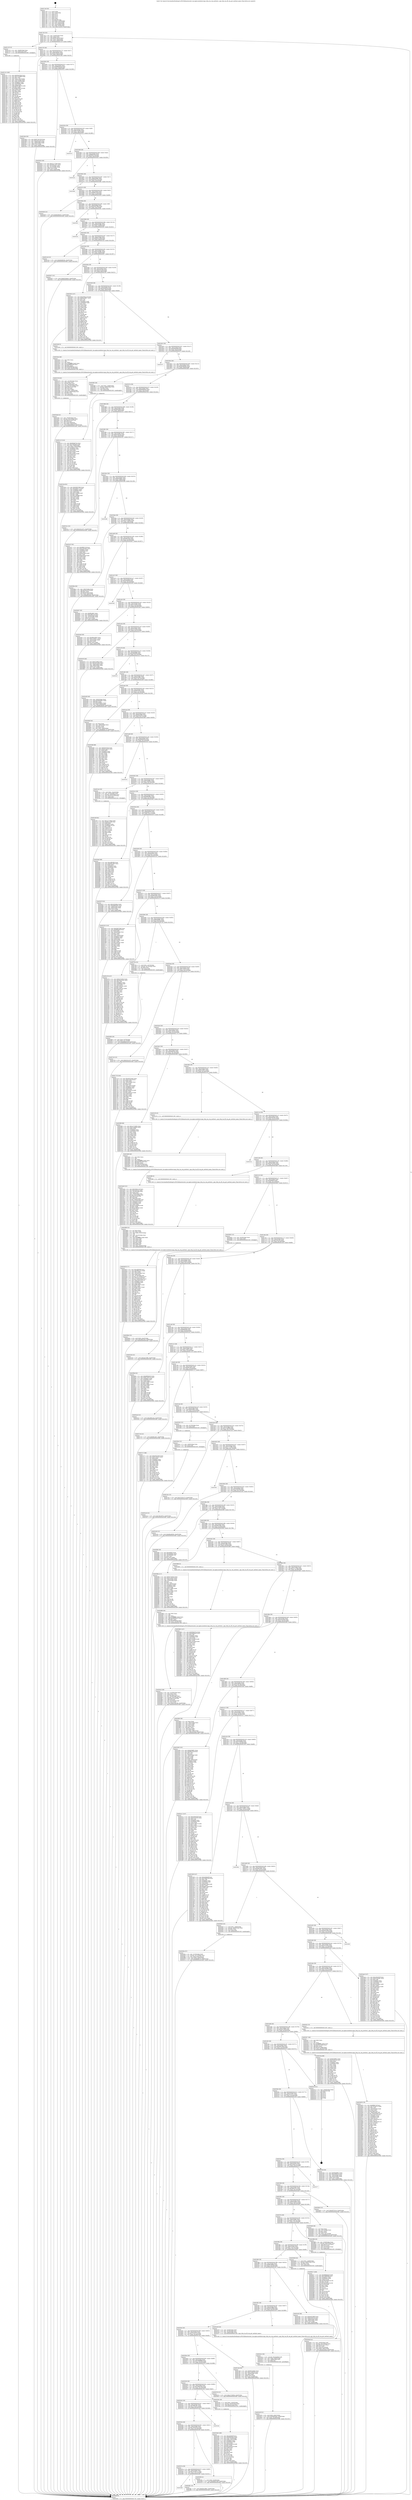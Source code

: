 digraph "0x4017a0" {
  label = "0x4017a0 (/mnt/c/Users/mathe/Desktop/tcc/POCII/binaries/extr_lua-nginx-modulesrcngx_http_lua_req_method.c_ngx_http_lua_ffi_req_get_method_name_Final-ollvm.out::main(0))"
  labelloc = "t"
  node[shape=record]

  Entry [label="",width=0.3,height=0.3,shape=circle,fillcolor=black,style=filled]
  "0x4017d2" [label="{
     0x4017d2 [32]\l
     | [instrs]\l
     &nbsp;&nbsp;0x4017d2 \<+6\>: mov -0xa8(%rbp),%eax\l
     &nbsp;&nbsp;0x4017d8 \<+2\>: mov %eax,%ecx\l
     &nbsp;&nbsp;0x4017da \<+6\>: sub $0x841aae03,%ecx\l
     &nbsp;&nbsp;0x4017e0 \<+6\>: mov %eax,-0xac(%rbp)\l
     &nbsp;&nbsp;0x4017e6 \<+6\>: mov %ecx,-0xb0(%rbp)\l
     &nbsp;&nbsp;0x4017ec \<+6\>: je 000000000040212f \<main+0x98f\>\l
  }"]
  "0x40212f" [label="{
     0x40212f [13]\l
     | [instrs]\l
     &nbsp;&nbsp;0x40212f \<+4\>: mov -0x48(%rbp),%rax\l
     &nbsp;&nbsp;0x402133 \<+4\>: mov 0x8(%rax),%rdi\l
     &nbsp;&nbsp;0x402137 \<+5\>: call 0000000000401060 \<atoi@plt\>\l
     | [calls]\l
     &nbsp;&nbsp;0x401060 \{1\} (unknown)\l
  }"]
  "0x4017f2" [label="{
     0x4017f2 [28]\l
     | [instrs]\l
     &nbsp;&nbsp;0x4017f2 \<+5\>: jmp 00000000004017f7 \<main+0x57\>\l
     &nbsp;&nbsp;0x4017f7 \<+6\>: mov -0xac(%rbp),%eax\l
     &nbsp;&nbsp;0x4017fd \<+5\>: sub $0x84360a55,%eax\l
     &nbsp;&nbsp;0x401802 \<+6\>: mov %eax,-0xb4(%rbp)\l
     &nbsp;&nbsp;0x401808 \<+6\>: je 00000000004023d4 \<main+0xc34\>\l
  }"]
  Exit [label="",width=0.3,height=0.3,shape=circle,fillcolor=black,style=filled,peripheries=2]
  "0x4023d4" [label="{
     0x4023d4 [30]\l
     | [instrs]\l
     &nbsp;&nbsp;0x4023d4 \<+5\>: mov $0x671dc25d,%eax\l
     &nbsp;&nbsp;0x4023d9 \<+5\>: mov $0xa2fc5c46,%ecx\l
     &nbsp;&nbsp;0x4023de \<+3\>: mov -0x64(%rbp),%edx\l
     &nbsp;&nbsp;0x4023e1 \<+3\>: cmp -0x60(%rbp),%edx\l
     &nbsp;&nbsp;0x4023e4 \<+3\>: cmovl %ecx,%eax\l
     &nbsp;&nbsp;0x4023e7 \<+6\>: mov %eax,-0xa8(%rbp)\l
     &nbsp;&nbsp;0x4023ed \<+5\>: jmp 00000000004035b6 \<main+0x1e16\>\l
  }"]
  "0x40180e" [label="{
     0x40180e [28]\l
     | [instrs]\l
     &nbsp;&nbsp;0x40180e \<+5\>: jmp 0000000000401813 \<main+0x73\>\l
     &nbsp;&nbsp;0x401813 \<+6\>: mov -0xac(%rbp),%eax\l
     &nbsp;&nbsp;0x401819 \<+5\>: sub $0x89b0614d,%eax\l
     &nbsp;&nbsp;0x40181e \<+6\>: mov %eax,-0xb8(%rbp)\l
     &nbsp;&nbsp;0x401824 \<+6\>: je 0000000000402825 \<main+0x1085\>\l
  }"]
  "0x4032cd" [label="{
     0x4032cd [15]\l
     | [instrs]\l
     &nbsp;&nbsp;0x4032cd \<+10\>: movl $0x7b91097b,-0xa8(%rbp)\l
     &nbsp;&nbsp;0x4032d7 \<+5\>: jmp 00000000004035b6 \<main+0x1e16\>\l
  }"]
  "0x402825" [label="{
     0x402825 [30]\l
     | [instrs]\l
     &nbsp;&nbsp;0x402825 \<+5\>: mov $0x311c75da,%eax\l
     &nbsp;&nbsp;0x40282a \<+5\>: mov $0x3b81ad57,%ecx\l
     &nbsp;&nbsp;0x40282f \<+3\>: mov -0x7c(%rbp),%edx\l
     &nbsp;&nbsp;0x402832 \<+3\>: cmp -0x70(%rbp),%edx\l
     &nbsp;&nbsp;0x402835 \<+3\>: cmovl %ecx,%eax\l
     &nbsp;&nbsp;0x402838 \<+6\>: mov %eax,-0xa8(%rbp)\l
     &nbsp;&nbsp;0x40283e \<+5\>: jmp 00000000004035b6 \<main+0x1e16\>\l
  }"]
  "0x40182a" [label="{
     0x40182a [28]\l
     | [instrs]\l
     &nbsp;&nbsp;0x40182a \<+5\>: jmp 000000000040182f \<main+0x8f\>\l
     &nbsp;&nbsp;0x40182f \<+6\>: mov -0xac(%rbp),%eax\l
     &nbsp;&nbsp;0x401835 \<+5\>: sub $0x8c7bc63e,%eax\l
     &nbsp;&nbsp;0x40183a \<+6\>: mov %eax,-0xbc(%rbp)\l
     &nbsp;&nbsp;0x401840 \<+6\>: je 0000000000403525 \<main+0x1d85\>\l
  }"]
  "0x4032be" [label="{
     0x4032be [15]\l
     | [instrs]\l
     &nbsp;&nbsp;0x4032be \<+7\>: mov -0x90(%rbp),%rax\l
     &nbsp;&nbsp;0x4032c5 \<+3\>: mov %rax,%rdi\l
     &nbsp;&nbsp;0x4032c8 \<+5\>: call 0000000000401030 \<free@plt\>\l
     | [calls]\l
     &nbsp;&nbsp;0x401030 \{1\} (unknown)\l
  }"]
  "0x403525" [label="{
     0x403525\l
  }", style=dashed]
  "0x401846" [label="{
     0x401846 [28]\l
     | [instrs]\l
     &nbsp;&nbsp;0x401846 \<+5\>: jmp 000000000040184b \<main+0xab\>\l
     &nbsp;&nbsp;0x40184b \<+6\>: mov -0xac(%rbp),%eax\l
     &nbsp;&nbsp;0x401851 \<+5\>: sub $0x8f86574f,%eax\l
     &nbsp;&nbsp;0x401856 \<+6\>: mov %eax,-0xc0(%rbp)\l
     &nbsp;&nbsp;0x40185c \<+6\>: je 00000000004034cb \<main+0x1d2b\>\l
  }"]
  "0x40316f" [label="{
     0x40316f [92]\l
     | [instrs]\l
     &nbsp;&nbsp;0x40316f \<+5\>: mov $0x1e722d9e,%edx\l
     &nbsp;&nbsp;0x403174 \<+5\>: mov $0x98cc23d9,%esi\l
     &nbsp;&nbsp;0x403179 \<+3\>: xor %r8d,%r8d\l
     &nbsp;&nbsp;0x40317c \<+8\>: mov 0x40605c,%r9d\l
     &nbsp;&nbsp;0x403184 \<+8\>: mov 0x406060,%r10d\l
     &nbsp;&nbsp;0x40318c \<+4\>: sub $0x1,%r8d\l
     &nbsp;&nbsp;0x403190 \<+3\>: mov %r9d,%r11d\l
     &nbsp;&nbsp;0x403193 \<+3\>: add %r8d,%r11d\l
     &nbsp;&nbsp;0x403196 \<+4\>: imul %r11d,%r9d\l
     &nbsp;&nbsp;0x40319a \<+4\>: and $0x1,%r9d\l
     &nbsp;&nbsp;0x40319e \<+4\>: cmp $0x0,%r9d\l
     &nbsp;&nbsp;0x4031a2 \<+3\>: sete %bl\l
     &nbsp;&nbsp;0x4031a5 \<+4\>: cmp $0xa,%r10d\l
     &nbsp;&nbsp;0x4031a9 \<+4\>: setl %r14b\l
     &nbsp;&nbsp;0x4031ad \<+3\>: mov %bl,%r15b\l
     &nbsp;&nbsp;0x4031b0 \<+3\>: and %r14b,%r15b\l
     &nbsp;&nbsp;0x4031b3 \<+3\>: xor %r14b,%bl\l
     &nbsp;&nbsp;0x4031b6 \<+3\>: or %bl,%r15b\l
     &nbsp;&nbsp;0x4031b9 \<+4\>: test $0x1,%r15b\l
     &nbsp;&nbsp;0x4031bd \<+3\>: cmovne %esi,%edx\l
     &nbsp;&nbsp;0x4031c0 \<+6\>: mov %edx,-0xa8(%rbp)\l
     &nbsp;&nbsp;0x4031c6 \<+5\>: jmp 00000000004035b6 \<main+0x1e16\>\l
  }"]
  "0x4034cb" [label="{
     0x4034cb\l
  }", style=dashed]
  "0x401862" [label="{
     0x401862 [28]\l
     | [instrs]\l
     &nbsp;&nbsp;0x401862 \<+5\>: jmp 0000000000401867 \<main+0xc7\>\l
     &nbsp;&nbsp;0x401867 \<+6\>: mov -0xac(%rbp),%eax\l
     &nbsp;&nbsp;0x40186d \<+5\>: sub $0x900e670a,%eax\l
     &nbsp;&nbsp;0x401872 \<+6\>: mov %eax,-0xc4(%rbp)\l
     &nbsp;&nbsp;0x401878 \<+6\>: je 000000000040348e \<main+0x1cee\>\l
  }"]
  "0x4030be" [label="{
     0x4030be [25]\l
     | [instrs]\l
     &nbsp;&nbsp;0x4030be \<+10\>: movl $0x0,-0xa0(%rbp)\l
     &nbsp;&nbsp;0x4030c8 \<+10\>: movl $0xc885ca4a,-0xa8(%rbp)\l
     &nbsp;&nbsp;0x4030d2 \<+5\>: jmp 00000000004035b6 \<main+0x1e16\>\l
  }"]
  "0x40348e" [label="{
     0x40348e\l
  }", style=dashed]
  "0x40187e" [label="{
     0x40187e [28]\l
     | [instrs]\l
     &nbsp;&nbsp;0x40187e \<+5\>: jmp 0000000000401883 \<main+0xe3\>\l
     &nbsp;&nbsp;0x401883 \<+6\>: mov -0xac(%rbp),%eax\l
     &nbsp;&nbsp;0x401889 \<+5\>: sub $0x90b7f1af,%eax\l
     &nbsp;&nbsp;0x40188e \<+6\>: mov %eax,-0xc8(%rbp)\l
     &nbsp;&nbsp;0x401894 \<+6\>: je 0000000000402629 \<main+0xe89\>\l
  }"]
  "0x403017" [label="{
     0x403017 [100]\l
     | [instrs]\l
     &nbsp;&nbsp;0x403017 \<+5\>: mov $0xd6884028,%edx\l
     &nbsp;&nbsp;0x40301c \<+5\>: mov $0x7069b966,%esi\l
     &nbsp;&nbsp;0x403021 \<+8\>: mov 0x40605c,%r8d\l
     &nbsp;&nbsp;0x403029 \<+8\>: mov 0x406060,%r9d\l
     &nbsp;&nbsp;0x403031 \<+3\>: mov %r8d,%r10d\l
     &nbsp;&nbsp;0x403034 \<+7\>: add $0x284c065d,%r10d\l
     &nbsp;&nbsp;0x40303b \<+4\>: sub $0x1,%r10d\l
     &nbsp;&nbsp;0x40303f \<+7\>: sub $0x284c065d,%r10d\l
     &nbsp;&nbsp;0x403046 \<+4\>: imul %r10d,%r8d\l
     &nbsp;&nbsp;0x40304a \<+4\>: and $0x1,%r8d\l
     &nbsp;&nbsp;0x40304e \<+4\>: cmp $0x0,%r8d\l
     &nbsp;&nbsp;0x403052 \<+4\>: sete %r11b\l
     &nbsp;&nbsp;0x403056 \<+4\>: cmp $0xa,%r9d\l
     &nbsp;&nbsp;0x40305a \<+3\>: setl %bl\l
     &nbsp;&nbsp;0x40305d \<+3\>: mov %r11b,%r14b\l
     &nbsp;&nbsp;0x403060 \<+3\>: and %bl,%r14b\l
     &nbsp;&nbsp;0x403063 \<+3\>: xor %bl,%r11b\l
     &nbsp;&nbsp;0x403066 \<+3\>: or %r11b,%r14b\l
     &nbsp;&nbsp;0x403069 \<+4\>: test $0x1,%r14b\l
     &nbsp;&nbsp;0x40306d \<+3\>: cmovne %esi,%edx\l
     &nbsp;&nbsp;0x403070 \<+6\>: mov %edx,-0xa8(%rbp)\l
     &nbsp;&nbsp;0x403076 \<+5\>: jmp 00000000004035b6 \<main+0x1e16\>\l
  }"]
  "0x402629" [label="{
     0x402629 [15]\l
     | [instrs]\l
     &nbsp;&nbsp;0x402629 \<+10\>: movl $0x84360a55,-0xa8(%rbp)\l
     &nbsp;&nbsp;0x402633 \<+5\>: jmp 00000000004035b6 \<main+0x1e16\>\l
  }"]
  "0x40189a" [label="{
     0x40189a [28]\l
     | [instrs]\l
     &nbsp;&nbsp;0x40189a \<+5\>: jmp 000000000040189f \<main+0xff\>\l
     &nbsp;&nbsp;0x40189f \<+6\>: mov -0xac(%rbp),%eax\l
     &nbsp;&nbsp;0x4018a5 \<+5\>: sub $0x9380796d,%eax\l
     &nbsp;&nbsp;0x4018aa \<+6\>: mov %eax,-0xcc(%rbp)\l
     &nbsp;&nbsp;0x4018b0 \<+6\>: je 0000000000403591 \<main+0x1df1\>\l
  }"]
  "0x402e59" [label="{
     0x402e59 [31]\l
     | [instrs]\l
     &nbsp;&nbsp;0x402e59 \<+10\>: movl $0x0,-0x9c(%rbp)\l
     &nbsp;&nbsp;0x402e63 \<+10\>: movl $0xef002da3,-0xa8(%rbp)\l
     &nbsp;&nbsp;0x402e6d \<+6\>: mov %eax,-0x208(%rbp)\l
     &nbsp;&nbsp;0x402e73 \<+5\>: jmp 00000000004035b6 \<main+0x1e16\>\l
  }"]
  "0x403591" [label="{
     0x403591\l
  }", style=dashed]
  "0x4018b6" [label="{
     0x4018b6 [28]\l
     | [instrs]\l
     &nbsp;&nbsp;0x4018b6 \<+5\>: jmp 00000000004018bb \<main+0x11b\>\l
     &nbsp;&nbsp;0x4018bb \<+6\>: mov -0xac(%rbp),%eax\l
     &nbsp;&nbsp;0x4018c1 \<+5\>: sub $0x9532edbe,%eax\l
     &nbsp;&nbsp;0x4018c6 \<+6\>: mov %eax,-0xd0(%rbp)\l
     &nbsp;&nbsp;0x4018cc \<+6\>: je 00000000004032dc \<main+0x1b3c\>\l
  }"]
  "0x402e3c" [label="{
     0x402e3c [29]\l
     | [instrs]\l
     &nbsp;&nbsp;0x402e3c \<+10\>: movabs $0x4040b6,%rdi\l
     &nbsp;&nbsp;0x402e46 \<+6\>: mov %eax,-0x98(%rbp)\l
     &nbsp;&nbsp;0x402e4c \<+6\>: mov -0x98(%rbp),%esi\l
     &nbsp;&nbsp;0x402e52 \<+2\>: mov $0x0,%al\l
     &nbsp;&nbsp;0x402e54 \<+5\>: call 0000000000401040 \<printf@plt\>\l
     | [calls]\l
     &nbsp;&nbsp;0x401040 \{1\} (unknown)\l
  }"]
  "0x4032dc" [label="{
     0x4032dc\l
  }", style=dashed]
  "0x4018d2" [label="{
     0x4018d2 [28]\l
     | [instrs]\l
     &nbsp;&nbsp;0x4018d2 \<+5\>: jmp 00000000004018d7 \<main+0x137\>\l
     &nbsp;&nbsp;0x4018d7 \<+6\>: mov -0xac(%rbp),%eax\l
     &nbsp;&nbsp;0x4018dd \<+5\>: sub $0x98cc23d9,%eax\l
     &nbsp;&nbsp;0x4018e2 \<+6\>: mov %eax,-0xd4(%rbp)\l
     &nbsp;&nbsp;0x4018e8 \<+6\>: je 00000000004031cb \<main+0x1a2b\>\l
  }"]
  "0x402096" [label="{
     0x402096\l
  }", style=dashed]
  "0x4031cb" [label="{
     0x4031cb [15]\l
     | [instrs]\l
     &nbsp;&nbsp;0x4031cb \<+10\>: movl $0xb6468594,-0xa8(%rbp)\l
     &nbsp;&nbsp;0x4031d5 \<+5\>: jmp 00000000004035b6 \<main+0x1e16\>\l
  }"]
  "0x4018ee" [label="{
     0x4018ee [28]\l
     | [instrs]\l
     &nbsp;&nbsp;0x4018ee \<+5\>: jmp 00000000004018f3 \<main+0x153\>\l
     &nbsp;&nbsp;0x4018f3 \<+6\>: mov -0xac(%rbp),%eax\l
     &nbsp;&nbsp;0x4018f9 \<+5\>: sub $0xa14a2981,%eax\l
     &nbsp;&nbsp;0x4018fe \<+6\>: mov %eax,-0xd8(%rbp)\l
     &nbsp;&nbsp;0x401904 \<+6\>: je 0000000000402b37 \<main+0x1397\>\l
  }"]
  "0x402df1" [label="{
     0x402df1 [15]\l
     | [instrs]\l
     &nbsp;&nbsp;0x402df1 \<+10\>: movl $0xd341d8e2,-0xa8(%rbp)\l
     &nbsp;&nbsp;0x402dfb \<+5\>: jmp 00000000004035b6 \<main+0x1e16\>\l
  }"]
  "0x402b37" [label="{
     0x402b37 [15]\l
     | [instrs]\l
     &nbsp;&nbsp;0x402b37 \<+10\>: movl $0x6550abe5,-0xa8(%rbp)\l
     &nbsp;&nbsp;0x402b41 \<+5\>: jmp 00000000004035b6 \<main+0x1e16\>\l
  }"]
  "0x40190a" [label="{
     0x40190a [28]\l
     | [instrs]\l
     &nbsp;&nbsp;0x40190a \<+5\>: jmp 000000000040190f \<main+0x16f\>\l
     &nbsp;&nbsp;0x40190f \<+6\>: mov -0xac(%rbp),%eax\l
     &nbsp;&nbsp;0x401915 \<+5\>: sub $0xa2fc5c46,%eax\l
     &nbsp;&nbsp;0x40191a \<+6\>: mov %eax,-0xdc(%rbp)\l
     &nbsp;&nbsp;0x401920 \<+6\>: je 00000000004023f2 \<main+0xc52\>\l
  }"]
  "0x40207a" [label="{
     0x40207a [28]\l
     | [instrs]\l
     &nbsp;&nbsp;0x40207a \<+5\>: jmp 000000000040207f \<main+0x8df\>\l
     &nbsp;&nbsp;0x40207f \<+6\>: mov -0xac(%rbp),%eax\l
     &nbsp;&nbsp;0x402085 \<+5\>: sub $0x7d1d67a7,%eax\l
     &nbsp;&nbsp;0x40208a \<+6\>: mov %eax,-0x1ec(%rbp)\l
     &nbsp;&nbsp;0x402090 \<+6\>: je 0000000000402df1 \<main+0x1651\>\l
  }"]
  "0x4023f2" [label="{
     0x4023f2 [137]\l
     | [instrs]\l
     &nbsp;&nbsp;0x4023f2 \<+5\>: mov $0x5594e116,%eax\l
     &nbsp;&nbsp;0x4023f7 \<+5\>: mov $0xf4a7d957,%ecx\l
     &nbsp;&nbsp;0x4023fc \<+2\>: mov $0x1,%dl\l
     &nbsp;&nbsp;0x4023fe \<+2\>: xor %esi,%esi\l
     &nbsp;&nbsp;0x402400 \<+7\>: mov 0x40605c,%edi\l
     &nbsp;&nbsp;0x402407 \<+8\>: mov 0x406060,%r8d\l
     &nbsp;&nbsp;0x40240f \<+3\>: sub $0x1,%esi\l
     &nbsp;&nbsp;0x402412 \<+3\>: mov %edi,%r9d\l
     &nbsp;&nbsp;0x402415 \<+3\>: add %esi,%r9d\l
     &nbsp;&nbsp;0x402418 \<+4\>: imul %r9d,%edi\l
     &nbsp;&nbsp;0x40241c \<+3\>: and $0x1,%edi\l
     &nbsp;&nbsp;0x40241f \<+3\>: cmp $0x0,%edi\l
     &nbsp;&nbsp;0x402422 \<+4\>: sete %r10b\l
     &nbsp;&nbsp;0x402426 \<+4\>: cmp $0xa,%r8d\l
     &nbsp;&nbsp;0x40242a \<+4\>: setl %r11b\l
     &nbsp;&nbsp;0x40242e \<+3\>: mov %r10b,%bl\l
     &nbsp;&nbsp;0x402431 \<+3\>: xor $0xff,%bl\l
     &nbsp;&nbsp;0x402434 \<+3\>: mov %r11b,%r14b\l
     &nbsp;&nbsp;0x402437 \<+4\>: xor $0xff,%r14b\l
     &nbsp;&nbsp;0x40243b \<+3\>: xor $0x1,%dl\l
     &nbsp;&nbsp;0x40243e \<+3\>: mov %bl,%r15b\l
     &nbsp;&nbsp;0x402441 \<+4\>: and $0xff,%r15b\l
     &nbsp;&nbsp;0x402445 \<+3\>: and %dl,%r10b\l
     &nbsp;&nbsp;0x402448 \<+3\>: mov %r14b,%r12b\l
     &nbsp;&nbsp;0x40244b \<+4\>: and $0xff,%r12b\l
     &nbsp;&nbsp;0x40244f \<+3\>: and %dl,%r11b\l
     &nbsp;&nbsp;0x402452 \<+3\>: or %r10b,%r15b\l
     &nbsp;&nbsp;0x402455 \<+3\>: or %r11b,%r12b\l
     &nbsp;&nbsp;0x402458 \<+3\>: xor %r12b,%r15b\l
     &nbsp;&nbsp;0x40245b \<+3\>: or %r14b,%bl\l
     &nbsp;&nbsp;0x40245e \<+3\>: xor $0xff,%bl\l
     &nbsp;&nbsp;0x402461 \<+3\>: or $0x1,%dl\l
     &nbsp;&nbsp;0x402464 \<+2\>: and %dl,%bl\l
     &nbsp;&nbsp;0x402466 \<+3\>: or %bl,%r15b\l
     &nbsp;&nbsp;0x402469 \<+4\>: test $0x1,%r15b\l
     &nbsp;&nbsp;0x40246d \<+3\>: cmovne %ecx,%eax\l
     &nbsp;&nbsp;0x402470 \<+6\>: mov %eax,-0xa8(%rbp)\l
     &nbsp;&nbsp;0x402476 \<+5\>: jmp 00000000004035b6 \<main+0x1e16\>\l
  }"]
  "0x401926" [label="{
     0x401926 [28]\l
     | [instrs]\l
     &nbsp;&nbsp;0x401926 \<+5\>: jmp 000000000040192b \<main+0x18b\>\l
     &nbsp;&nbsp;0x40192b \<+6\>: mov -0xac(%rbp),%eax\l
     &nbsp;&nbsp;0x401931 \<+5\>: sub $0xa363fa19,%eax\l
     &nbsp;&nbsp;0x401936 \<+6\>: mov %eax,-0xe0(%rbp)\l
     &nbsp;&nbsp;0x40193c \<+6\>: je 0000000000402349 \<main+0xba9\>\l
  }"]
  "0x4032ff" [label="{
     0x4032ff [22]\l
     | [instrs]\l
     &nbsp;&nbsp;0x4032ff \<+7\>: movl $0x0,-0x38(%rbp)\l
     &nbsp;&nbsp;0x403306 \<+10\>: movl $0x4b067948,-0xa8(%rbp)\l
     &nbsp;&nbsp;0x403310 \<+5\>: jmp 00000000004035b6 \<main+0x1e16\>\l
  }"]
  "0x402349" [label="{
     0x402349 [5]\l
     | [instrs]\l
     &nbsp;&nbsp;0x402349 \<+5\>: call 0000000000401160 \<next_i\>\l
     | [calls]\l
     &nbsp;&nbsp;0x401160 \{1\} (/mnt/c/Users/mathe/Desktop/tcc/POCII/binaries/extr_lua-nginx-modulesrcngx_http_lua_req_method.c_ngx_http_lua_ffi_req_get_method_name_Final-ollvm.out::next_i)\l
  }"]
  "0x401942" [label="{
     0x401942 [28]\l
     | [instrs]\l
     &nbsp;&nbsp;0x401942 \<+5\>: jmp 0000000000401947 \<main+0x1a7\>\l
     &nbsp;&nbsp;0x401947 \<+6\>: mov -0xac(%rbp),%eax\l
     &nbsp;&nbsp;0x40194d \<+5\>: sub $0xa5bed20f,%eax\l
     &nbsp;&nbsp;0x401952 \<+6\>: mov %eax,-0xe4(%rbp)\l
     &nbsp;&nbsp;0x401958 \<+6\>: je 000000000040347f \<main+0x1cdf\>\l
  }"]
  "0x40205e" [label="{
     0x40205e [28]\l
     | [instrs]\l
     &nbsp;&nbsp;0x40205e \<+5\>: jmp 0000000000402063 \<main+0x8c3\>\l
     &nbsp;&nbsp;0x402063 \<+6\>: mov -0xac(%rbp),%eax\l
     &nbsp;&nbsp;0x402069 \<+5\>: sub $0x7b91097b,%eax\l
     &nbsp;&nbsp;0x40206e \<+6\>: mov %eax,-0x1e8(%rbp)\l
     &nbsp;&nbsp;0x402074 \<+6\>: je 00000000004032ff \<main+0x1b5f\>\l
  }"]
  "0x40347f" [label="{
     0x40347f\l
  }", style=dashed]
  "0x40195e" [label="{
     0x40195e [28]\l
     | [instrs]\l
     &nbsp;&nbsp;0x40195e \<+5\>: jmp 0000000000401963 \<main+0x1c3\>\l
     &nbsp;&nbsp;0x401963 \<+6\>: mov -0xac(%rbp),%eax\l
     &nbsp;&nbsp;0x401969 \<+5\>: sub $0xa8abbd43,%eax\l
     &nbsp;&nbsp;0x40196e \<+6\>: mov %eax,-0xe8(%rbp)\l
     &nbsp;&nbsp;0x401974 \<+6\>: je 0000000000402bf5 \<main+0x1455\>\l
  }"]
  "0x4032eb" [label="{
     0x4032eb\l
  }", style=dashed]
  "0x402bf5" [label="{
     0x402bf5 [29]\l
     | [instrs]\l
     &nbsp;&nbsp;0x402bf5 \<+10\>: movl $0x1,-0x88(%rbp)\l
     &nbsp;&nbsp;0x402bff \<+7\>: movslq -0x88(%rbp),%rax\l
     &nbsp;&nbsp;0x402c06 \<+4\>: shl $0x3,%rax\l
     &nbsp;&nbsp;0x402c0a \<+3\>: mov %rax,%rdi\l
     &nbsp;&nbsp;0x402c0d \<+5\>: call 0000000000401050 \<malloc@plt\>\l
     | [calls]\l
     &nbsp;&nbsp;0x401050 \{1\} (unknown)\l
  }"]
  "0x40197a" [label="{
     0x40197a [28]\l
     | [instrs]\l
     &nbsp;&nbsp;0x40197a \<+5\>: jmp 000000000040197f \<main+0x1df\>\l
     &nbsp;&nbsp;0x40197f \<+6\>: mov -0xac(%rbp),%eax\l
     &nbsp;&nbsp;0x401985 \<+5\>: sub $0xb6468594,%eax\l
     &nbsp;&nbsp;0x40198a \<+6\>: mov %eax,-0xec(%rbp)\l
     &nbsp;&nbsp;0x401990 \<+6\>: je 00000000004031da \<main+0x1a3a\>\l
  }"]
  "0x402d3f" [label="{
     0x402d3f [178]\l
     | [instrs]\l
     &nbsp;&nbsp;0x402d3f \<+5\>: mov $0x8f86574f,%ecx\l
     &nbsp;&nbsp;0x402d44 \<+5\>: mov $0x7d1d67a7,%edx\l
     &nbsp;&nbsp;0x402d49 \<+3\>: mov $0x1,%sil\l
     &nbsp;&nbsp;0x402d4c \<+6\>: mov -0x204(%rbp),%edi\l
     &nbsp;&nbsp;0x402d52 \<+3\>: imul %eax,%edi\l
     &nbsp;&nbsp;0x402d55 \<+3\>: movslq %edi,%r8\l
     &nbsp;&nbsp;0x402d58 \<+7\>: mov -0x90(%rbp),%r9\l
     &nbsp;&nbsp;0x402d5f \<+7\>: movslq -0x94(%rbp),%r10\l
     &nbsp;&nbsp;0x402d66 \<+4\>: mov %r8,(%r9,%r10,8)\l
     &nbsp;&nbsp;0x402d6a \<+7\>: mov 0x40605c,%eax\l
     &nbsp;&nbsp;0x402d71 \<+7\>: mov 0x406060,%edi\l
     &nbsp;&nbsp;0x402d78 \<+3\>: mov %eax,%r11d\l
     &nbsp;&nbsp;0x402d7b \<+7\>: add $0x1128824f,%r11d\l
     &nbsp;&nbsp;0x402d82 \<+4\>: sub $0x1,%r11d\l
     &nbsp;&nbsp;0x402d86 \<+7\>: sub $0x1128824f,%r11d\l
     &nbsp;&nbsp;0x402d8d \<+4\>: imul %r11d,%eax\l
     &nbsp;&nbsp;0x402d91 \<+3\>: and $0x1,%eax\l
     &nbsp;&nbsp;0x402d94 \<+3\>: cmp $0x0,%eax\l
     &nbsp;&nbsp;0x402d97 \<+3\>: sete %bl\l
     &nbsp;&nbsp;0x402d9a \<+3\>: cmp $0xa,%edi\l
     &nbsp;&nbsp;0x402d9d \<+4\>: setl %r14b\l
     &nbsp;&nbsp;0x402da1 \<+3\>: mov %bl,%r15b\l
     &nbsp;&nbsp;0x402da4 \<+4\>: xor $0xff,%r15b\l
     &nbsp;&nbsp;0x402da8 \<+3\>: mov %r14b,%r12b\l
     &nbsp;&nbsp;0x402dab \<+4\>: xor $0xff,%r12b\l
     &nbsp;&nbsp;0x402daf \<+4\>: xor $0x0,%sil\l
     &nbsp;&nbsp;0x402db3 \<+3\>: mov %r15b,%r13b\l
     &nbsp;&nbsp;0x402db6 \<+4\>: and $0x0,%r13b\l
     &nbsp;&nbsp;0x402dba \<+3\>: and %sil,%bl\l
     &nbsp;&nbsp;0x402dbd \<+3\>: mov %r12b,%al\l
     &nbsp;&nbsp;0x402dc0 \<+2\>: and $0x0,%al\l
     &nbsp;&nbsp;0x402dc2 \<+3\>: and %sil,%r14b\l
     &nbsp;&nbsp;0x402dc5 \<+3\>: or %bl,%r13b\l
     &nbsp;&nbsp;0x402dc8 \<+3\>: or %r14b,%al\l
     &nbsp;&nbsp;0x402dcb \<+3\>: xor %al,%r13b\l
     &nbsp;&nbsp;0x402dce \<+3\>: or %r12b,%r15b\l
     &nbsp;&nbsp;0x402dd1 \<+4\>: xor $0xff,%r15b\l
     &nbsp;&nbsp;0x402dd5 \<+4\>: or $0x0,%sil\l
     &nbsp;&nbsp;0x402dd9 \<+3\>: and %sil,%r15b\l
     &nbsp;&nbsp;0x402ddc \<+3\>: or %r15b,%r13b\l
     &nbsp;&nbsp;0x402ddf \<+4\>: test $0x1,%r13b\l
     &nbsp;&nbsp;0x402de3 \<+3\>: cmovne %edx,%ecx\l
     &nbsp;&nbsp;0x402de6 \<+6\>: mov %ecx,-0xa8(%rbp)\l
     &nbsp;&nbsp;0x402dec \<+5\>: jmp 00000000004035b6 \<main+0x1e16\>\l
  }"]
  "0x4031da" [label="{
     0x4031da [91]\l
     | [instrs]\l
     &nbsp;&nbsp;0x4031da \<+5\>: mov $0x9380796d,%eax\l
     &nbsp;&nbsp;0x4031df \<+5\>: mov $0xe4fa0274,%ecx\l
     &nbsp;&nbsp;0x4031e4 \<+7\>: mov 0x40605c,%edx\l
     &nbsp;&nbsp;0x4031eb \<+7\>: mov 0x406060,%esi\l
     &nbsp;&nbsp;0x4031f2 \<+2\>: mov %edx,%edi\l
     &nbsp;&nbsp;0x4031f4 \<+6\>: add $0x110d0bff,%edi\l
     &nbsp;&nbsp;0x4031fa \<+3\>: sub $0x1,%edi\l
     &nbsp;&nbsp;0x4031fd \<+6\>: sub $0x110d0bff,%edi\l
     &nbsp;&nbsp;0x403203 \<+3\>: imul %edi,%edx\l
     &nbsp;&nbsp;0x403206 \<+3\>: and $0x1,%edx\l
     &nbsp;&nbsp;0x403209 \<+3\>: cmp $0x0,%edx\l
     &nbsp;&nbsp;0x40320c \<+4\>: sete %r8b\l
     &nbsp;&nbsp;0x403210 \<+3\>: cmp $0xa,%esi\l
     &nbsp;&nbsp;0x403213 \<+4\>: setl %r9b\l
     &nbsp;&nbsp;0x403217 \<+3\>: mov %r8b,%r10b\l
     &nbsp;&nbsp;0x40321a \<+3\>: and %r9b,%r10b\l
     &nbsp;&nbsp;0x40321d \<+3\>: xor %r9b,%r8b\l
     &nbsp;&nbsp;0x403220 \<+3\>: or %r8b,%r10b\l
     &nbsp;&nbsp;0x403223 \<+4\>: test $0x1,%r10b\l
     &nbsp;&nbsp;0x403227 \<+3\>: cmovne %ecx,%eax\l
     &nbsp;&nbsp;0x40322a \<+6\>: mov %eax,-0xa8(%rbp)\l
     &nbsp;&nbsp;0x403230 \<+5\>: jmp 00000000004035b6 \<main+0x1e16\>\l
  }"]
  "0x401996" [label="{
     0x401996 [28]\l
     | [instrs]\l
     &nbsp;&nbsp;0x401996 \<+5\>: jmp 000000000040199b \<main+0x1fb\>\l
     &nbsp;&nbsp;0x40199b \<+6\>: mov -0xac(%rbp),%eax\l
     &nbsp;&nbsp;0x4019a1 \<+5\>: sub $0xbbfe58cb,%eax\l
     &nbsp;&nbsp;0x4019a6 \<+6\>: mov %eax,-0xf0(%rbp)\l
     &nbsp;&nbsp;0x4019ac \<+6\>: je 000000000040231c \<main+0xb7c\>\l
  }"]
  "0x402d17" [label="{
     0x402d17 [40]\l
     | [instrs]\l
     &nbsp;&nbsp;0x402d17 \<+5\>: mov $0x2,%ecx\l
     &nbsp;&nbsp;0x402d1c \<+1\>: cltd\l
     &nbsp;&nbsp;0x402d1d \<+2\>: idiv %ecx\l
     &nbsp;&nbsp;0x402d1f \<+6\>: imul $0xfffffffe,%edx,%ecx\l
     &nbsp;&nbsp;0x402d25 \<+6\>: sub $0x302236b4,%ecx\l
     &nbsp;&nbsp;0x402d2b \<+3\>: add $0x1,%ecx\l
     &nbsp;&nbsp;0x402d2e \<+6\>: add $0x302236b4,%ecx\l
     &nbsp;&nbsp;0x402d34 \<+6\>: mov %ecx,-0x204(%rbp)\l
     &nbsp;&nbsp;0x402d3a \<+5\>: call 0000000000401160 \<next_i\>\l
     | [calls]\l
     &nbsp;&nbsp;0x401160 \{1\} (/mnt/c/Users/mathe/Desktop/tcc/POCII/binaries/extr_lua-nginx-modulesrcngx_http_lua_req_method.c_ngx_http_lua_ffi_req_get_method_name_Final-ollvm.out::next_i)\l
  }"]
  "0x40231c" [label="{
     0x40231c [15]\l
     | [instrs]\l
     &nbsp;&nbsp;0x40231c \<+10\>: movl $0x532c2472,-0xa8(%rbp)\l
     &nbsp;&nbsp;0x402326 \<+5\>: jmp 00000000004035b6 \<main+0x1e16\>\l
  }"]
  "0x4019b2" [label="{
     0x4019b2 [28]\l
     | [instrs]\l
     &nbsp;&nbsp;0x4019b2 \<+5\>: jmp 00000000004019b7 \<main+0x217\>\l
     &nbsp;&nbsp;0x4019b7 \<+6\>: mov -0xac(%rbp),%eax\l
     &nbsp;&nbsp;0x4019bd \<+5\>: sub $0xbce367da,%eax\l
     &nbsp;&nbsp;0x4019c2 \<+6\>: mov %eax,-0xf4(%rbp)\l
     &nbsp;&nbsp;0x4019c8 \<+6\>: je 0000000000402cb7 \<main+0x1517\>\l
  }"]
  "0x402c12" [label="{
     0x402c12 [114]\l
     | [instrs]\l
     &nbsp;&nbsp;0x402c12 \<+5\>: mov $0x900e670a,%ecx\l
     &nbsp;&nbsp;0x402c17 \<+5\>: mov $0x1f4f0046,%edx\l
     &nbsp;&nbsp;0x402c1c \<+7\>: mov %rax,-0x90(%rbp)\l
     &nbsp;&nbsp;0x402c23 \<+10\>: movl $0x0,-0x94(%rbp)\l
     &nbsp;&nbsp;0x402c2d \<+7\>: mov 0x40605c,%esi\l
     &nbsp;&nbsp;0x402c34 \<+8\>: mov 0x406060,%r8d\l
     &nbsp;&nbsp;0x402c3c \<+3\>: mov %esi,%r9d\l
     &nbsp;&nbsp;0x402c3f \<+7\>: add $0x1fc3655,%r9d\l
     &nbsp;&nbsp;0x402c46 \<+4\>: sub $0x1,%r9d\l
     &nbsp;&nbsp;0x402c4a \<+7\>: sub $0x1fc3655,%r9d\l
     &nbsp;&nbsp;0x402c51 \<+4\>: imul %r9d,%esi\l
     &nbsp;&nbsp;0x402c55 \<+3\>: and $0x1,%esi\l
     &nbsp;&nbsp;0x402c58 \<+3\>: cmp $0x0,%esi\l
     &nbsp;&nbsp;0x402c5b \<+4\>: sete %r10b\l
     &nbsp;&nbsp;0x402c5f \<+4\>: cmp $0xa,%r8d\l
     &nbsp;&nbsp;0x402c63 \<+4\>: setl %r11b\l
     &nbsp;&nbsp;0x402c67 \<+3\>: mov %r10b,%bl\l
     &nbsp;&nbsp;0x402c6a \<+3\>: and %r11b,%bl\l
     &nbsp;&nbsp;0x402c6d \<+3\>: xor %r11b,%r10b\l
     &nbsp;&nbsp;0x402c70 \<+3\>: or %r10b,%bl\l
     &nbsp;&nbsp;0x402c73 \<+3\>: test $0x1,%bl\l
     &nbsp;&nbsp;0x402c76 \<+3\>: cmovne %edx,%ecx\l
     &nbsp;&nbsp;0x402c79 \<+6\>: mov %ecx,-0xa8(%rbp)\l
     &nbsp;&nbsp;0x402c7f \<+5\>: jmp 00000000004035b6 \<main+0x1e16\>\l
  }"]
  "0x402cb7" [label="{
     0x402cb7 [91]\l
     | [instrs]\l
     &nbsp;&nbsp;0x402cb7 \<+5\>: mov $0x8f86574f,%eax\l
     &nbsp;&nbsp;0x402cbc \<+5\>: mov $0x41de30d5,%ecx\l
     &nbsp;&nbsp;0x402cc1 \<+7\>: mov 0x40605c,%edx\l
     &nbsp;&nbsp;0x402cc8 \<+7\>: mov 0x406060,%esi\l
     &nbsp;&nbsp;0x402ccf \<+2\>: mov %edx,%edi\l
     &nbsp;&nbsp;0x402cd1 \<+6\>: sub $0xfae26ac9,%edi\l
     &nbsp;&nbsp;0x402cd7 \<+3\>: sub $0x1,%edi\l
     &nbsp;&nbsp;0x402cda \<+6\>: add $0xfae26ac9,%edi\l
     &nbsp;&nbsp;0x402ce0 \<+3\>: imul %edi,%edx\l
     &nbsp;&nbsp;0x402ce3 \<+3\>: and $0x1,%edx\l
     &nbsp;&nbsp;0x402ce6 \<+3\>: cmp $0x0,%edx\l
     &nbsp;&nbsp;0x402ce9 \<+4\>: sete %r8b\l
     &nbsp;&nbsp;0x402ced \<+3\>: cmp $0xa,%esi\l
     &nbsp;&nbsp;0x402cf0 \<+4\>: setl %r9b\l
     &nbsp;&nbsp;0x402cf4 \<+3\>: mov %r8b,%r10b\l
     &nbsp;&nbsp;0x402cf7 \<+3\>: and %r9b,%r10b\l
     &nbsp;&nbsp;0x402cfa \<+3\>: xor %r9b,%r8b\l
     &nbsp;&nbsp;0x402cfd \<+3\>: or %r8b,%r10b\l
     &nbsp;&nbsp;0x402d00 \<+4\>: test $0x1,%r10b\l
     &nbsp;&nbsp;0x402d04 \<+3\>: cmovne %ecx,%eax\l
     &nbsp;&nbsp;0x402d07 \<+6\>: mov %eax,-0xa8(%rbp)\l
     &nbsp;&nbsp;0x402d0d \<+5\>: jmp 00000000004035b6 \<main+0x1e16\>\l
  }"]
  "0x4019ce" [label="{
     0x4019ce [28]\l
     | [instrs]\l
     &nbsp;&nbsp;0x4019ce \<+5\>: jmp 00000000004019d3 \<main+0x233\>\l
     &nbsp;&nbsp;0x4019d3 \<+6\>: mov -0xac(%rbp),%eax\l
     &nbsp;&nbsp;0x4019d9 \<+5\>: sub $0xbd1fb8f1,%eax\l
     &nbsp;&nbsp;0x4019de \<+6\>: mov %eax,-0xf8(%rbp)\l
     &nbsp;&nbsp;0x4019e4 \<+6\>: je 00000000004033db \<main+0x1c3b\>\l
  }"]
  "0x40292f" [label="{
     0x40292f [177]\l
     | [instrs]\l
     &nbsp;&nbsp;0x40292f \<+5\>: mov $0xcdf85fd9,%ecx\l
     &nbsp;&nbsp;0x402934 \<+5\>: mov $0x5f6e313c,%edx\l
     &nbsp;&nbsp;0x402939 \<+3\>: mov $0x1,%r8b\l
     &nbsp;&nbsp;0x40293c \<+6\>: mov -0x200(%rbp),%esi\l
     &nbsp;&nbsp;0x402942 \<+3\>: imul %eax,%esi\l
     &nbsp;&nbsp;0x402945 \<+4\>: mov -0x78(%rbp),%r9\l
     &nbsp;&nbsp;0x402949 \<+4\>: movslq -0x7c(%rbp),%r10\l
     &nbsp;&nbsp;0x40294d \<+4\>: mov (%r9,%r10,8),%r9\l
     &nbsp;&nbsp;0x402951 \<+7\>: movslq -0x84(%rbp),%r10\l
     &nbsp;&nbsp;0x402958 \<+4\>: mov %esi,(%r9,%r10,4)\l
     &nbsp;&nbsp;0x40295c \<+7\>: mov 0x40605c,%eax\l
     &nbsp;&nbsp;0x402963 \<+7\>: mov 0x406060,%esi\l
     &nbsp;&nbsp;0x40296a \<+2\>: mov %eax,%edi\l
     &nbsp;&nbsp;0x40296c \<+6\>: add $0x9e7dfa75,%edi\l
     &nbsp;&nbsp;0x402972 \<+3\>: sub $0x1,%edi\l
     &nbsp;&nbsp;0x402975 \<+6\>: sub $0x9e7dfa75,%edi\l
     &nbsp;&nbsp;0x40297b \<+3\>: imul %edi,%eax\l
     &nbsp;&nbsp;0x40297e \<+3\>: and $0x1,%eax\l
     &nbsp;&nbsp;0x402981 \<+3\>: cmp $0x0,%eax\l
     &nbsp;&nbsp;0x402984 \<+4\>: sete %r11b\l
     &nbsp;&nbsp;0x402988 \<+3\>: cmp $0xa,%esi\l
     &nbsp;&nbsp;0x40298b \<+3\>: setl %bl\l
     &nbsp;&nbsp;0x40298e \<+3\>: mov %r11b,%r14b\l
     &nbsp;&nbsp;0x402991 \<+4\>: xor $0xff,%r14b\l
     &nbsp;&nbsp;0x402995 \<+3\>: mov %bl,%r15b\l
     &nbsp;&nbsp;0x402998 \<+4\>: xor $0xff,%r15b\l
     &nbsp;&nbsp;0x40299c \<+4\>: xor $0x0,%r8b\l
     &nbsp;&nbsp;0x4029a0 \<+3\>: mov %r14b,%r12b\l
     &nbsp;&nbsp;0x4029a3 \<+4\>: and $0x0,%r12b\l
     &nbsp;&nbsp;0x4029a7 \<+3\>: and %r8b,%r11b\l
     &nbsp;&nbsp;0x4029aa \<+3\>: mov %r15b,%r13b\l
     &nbsp;&nbsp;0x4029ad \<+4\>: and $0x0,%r13b\l
     &nbsp;&nbsp;0x4029b1 \<+3\>: and %r8b,%bl\l
     &nbsp;&nbsp;0x4029b4 \<+3\>: or %r11b,%r12b\l
     &nbsp;&nbsp;0x4029b7 \<+3\>: or %bl,%r13b\l
     &nbsp;&nbsp;0x4029ba \<+3\>: xor %r13b,%r12b\l
     &nbsp;&nbsp;0x4029bd \<+3\>: or %r15b,%r14b\l
     &nbsp;&nbsp;0x4029c0 \<+4\>: xor $0xff,%r14b\l
     &nbsp;&nbsp;0x4029c4 \<+4\>: or $0x0,%r8b\l
     &nbsp;&nbsp;0x4029c8 \<+3\>: and %r8b,%r14b\l
     &nbsp;&nbsp;0x4029cb \<+3\>: or %r14b,%r12b\l
     &nbsp;&nbsp;0x4029ce \<+4\>: test $0x1,%r12b\l
     &nbsp;&nbsp;0x4029d2 \<+3\>: cmovne %edx,%ecx\l
     &nbsp;&nbsp;0x4029d5 \<+6\>: mov %ecx,-0xa8(%rbp)\l
     &nbsp;&nbsp;0x4029db \<+5\>: jmp 00000000004035b6 \<main+0x1e16\>\l
  }"]
  "0x4033db" [label="{
     0x4033db\l
  }", style=dashed]
  "0x4019ea" [label="{
     0x4019ea [28]\l
     | [instrs]\l
     &nbsp;&nbsp;0x4019ea \<+5\>: jmp 00000000004019ef \<main+0x24f\>\l
     &nbsp;&nbsp;0x4019ef \<+6\>: mov -0xac(%rbp),%eax\l
     &nbsp;&nbsp;0x4019f5 \<+5\>: sub $0xc575095b,%eax\l
     &nbsp;&nbsp;0x4019fa \<+6\>: mov %eax,-0xfc(%rbp)\l
     &nbsp;&nbsp;0x401a00 \<+6\>: je 000000000040308a \<main+0x18ea\>\l
  }"]
  "0x4028fb" [label="{
     0x4028fb [52]\l
     | [instrs]\l
     &nbsp;&nbsp;0x4028fb \<+2\>: xor %ecx,%ecx\l
     &nbsp;&nbsp;0x4028fd \<+5\>: mov $0x2,%edx\l
     &nbsp;&nbsp;0x402902 \<+6\>: mov %edx,-0x1fc(%rbp)\l
     &nbsp;&nbsp;0x402908 \<+1\>: cltd\l
     &nbsp;&nbsp;0x402909 \<+6\>: mov -0x1fc(%rbp),%esi\l
     &nbsp;&nbsp;0x40290f \<+2\>: idiv %esi\l
     &nbsp;&nbsp;0x402911 \<+6\>: imul $0xfffffffe,%edx,%edx\l
     &nbsp;&nbsp;0x402917 \<+2\>: mov %ecx,%edi\l
     &nbsp;&nbsp;0x402919 \<+2\>: sub %edx,%edi\l
     &nbsp;&nbsp;0x40291b \<+2\>: mov %ecx,%edx\l
     &nbsp;&nbsp;0x40291d \<+3\>: sub $0x1,%edx\l
     &nbsp;&nbsp;0x402920 \<+2\>: add %edx,%edi\l
     &nbsp;&nbsp;0x402922 \<+2\>: sub %edi,%ecx\l
     &nbsp;&nbsp;0x402924 \<+6\>: mov %ecx,-0x200(%rbp)\l
     &nbsp;&nbsp;0x40292a \<+5\>: call 0000000000401160 \<next_i\>\l
     | [calls]\l
     &nbsp;&nbsp;0x401160 \{1\} (/mnt/c/Users/mathe/Desktop/tcc/POCII/binaries/extr_lua-nginx-modulesrcngx_http_lua_req_method.c_ngx_http_lua_ffi_req_get_method_name_Final-ollvm.out::next_i)\l
  }"]
  "0x40308a" [label="{
     0x40308a [40]\l
     | [instrs]\l
     &nbsp;&nbsp;0x40308a \<+6\>: mov -0x9c(%rbp),%eax\l
     &nbsp;&nbsp;0x403090 \<+5\>: add $0x44ce01d,%eax\l
     &nbsp;&nbsp;0x403095 \<+3\>: add $0x1,%eax\l
     &nbsp;&nbsp;0x403098 \<+5\>: sub $0x44ce01d,%eax\l
     &nbsp;&nbsp;0x40309d \<+6\>: mov %eax,-0x9c(%rbp)\l
     &nbsp;&nbsp;0x4030a3 \<+10\>: movl $0xef002da3,-0xa8(%rbp)\l
     &nbsp;&nbsp;0x4030ad \<+5\>: jmp 00000000004035b6 \<main+0x1e16\>\l
  }"]
  "0x401a06" [label="{
     0x401a06 [28]\l
     | [instrs]\l
     &nbsp;&nbsp;0x401a06 \<+5\>: jmp 0000000000401a0b \<main+0x26b\>\l
     &nbsp;&nbsp;0x401a0b \<+6\>: mov -0xac(%rbp),%eax\l
     &nbsp;&nbsp;0x401a11 \<+5\>: sub $0xc885ca4a,%eax\l
     &nbsp;&nbsp;0x401a16 \<+6\>: mov %eax,-0x100(%rbp)\l
     &nbsp;&nbsp;0x401a1c \<+6\>: je 00000000004030d7 \<main+0x1937\>\l
  }"]
  "0x40285a" [label="{
     0x40285a [37]\l
     | [instrs]\l
     &nbsp;&nbsp;0x40285a \<+4\>: mov -0x78(%rbp),%rdi\l
     &nbsp;&nbsp;0x40285e \<+4\>: movslq -0x7c(%rbp),%rcx\l
     &nbsp;&nbsp;0x402862 \<+4\>: mov %rax,(%rdi,%rcx,8)\l
     &nbsp;&nbsp;0x402866 \<+10\>: movl $0x0,-0x84(%rbp)\l
     &nbsp;&nbsp;0x402870 \<+10\>: movl $0xdfe8017b,-0xa8(%rbp)\l
     &nbsp;&nbsp;0x40287a \<+5\>: jmp 00000000004035b6 \<main+0x1e16\>\l
  }"]
  "0x4030d7" [label="{
     0x4030d7 [33]\l
     | [instrs]\l
     &nbsp;&nbsp;0x4030d7 \<+5\>: mov $0xf85a882,%eax\l
     &nbsp;&nbsp;0x4030dc \<+5\>: mov $0xf18b07aa,%ecx\l
     &nbsp;&nbsp;0x4030e1 \<+6\>: mov -0xa0(%rbp),%edx\l
     &nbsp;&nbsp;0x4030e7 \<+3\>: cmp -0x70(%rbp),%edx\l
     &nbsp;&nbsp;0x4030ea \<+3\>: cmovl %ecx,%eax\l
     &nbsp;&nbsp;0x4030ed \<+6\>: mov %eax,-0xa8(%rbp)\l
     &nbsp;&nbsp;0x4030f3 \<+5\>: jmp 00000000004035b6 \<main+0x1e16\>\l
  }"]
  "0x401a22" [label="{
     0x401a22 [28]\l
     | [instrs]\l
     &nbsp;&nbsp;0x401a22 \<+5\>: jmp 0000000000401a27 \<main+0x287\>\l
     &nbsp;&nbsp;0x401a27 \<+6\>: mov -0xac(%rbp),%eax\l
     &nbsp;&nbsp;0x401a2d \<+5\>: sub $0xcb5b9cff,%eax\l
     &nbsp;&nbsp;0x401a32 \<+6\>: mov %eax,-0x104(%rbp)\l
     &nbsp;&nbsp;0x401a38 \<+6\>: je 0000000000403349 \<main+0x1ba9\>\l
  }"]
  "0x40280b" [label="{
     0x40280b [26]\l
     | [instrs]\l
     &nbsp;&nbsp;0x40280b \<+4\>: mov %rax,-0x78(%rbp)\l
     &nbsp;&nbsp;0x40280f \<+7\>: movl $0x0,-0x7c(%rbp)\l
     &nbsp;&nbsp;0x402816 \<+10\>: movl $0x89b0614d,-0xa8(%rbp)\l
     &nbsp;&nbsp;0x402820 \<+5\>: jmp 00000000004035b6 \<main+0x1e16\>\l
  }"]
  "0x403349" [label="{
     0x403349\l
  }", style=dashed]
  "0x401a3e" [label="{
     0x401a3e [28]\l
     | [instrs]\l
     &nbsp;&nbsp;0x401a3e \<+5\>: jmp 0000000000401a43 \<main+0x2a3\>\l
     &nbsp;&nbsp;0x401a43 \<+6\>: mov -0xac(%rbp),%eax\l
     &nbsp;&nbsp;0x401a49 \<+5\>: sub $0xcccac824,%eax\l
     &nbsp;&nbsp;0x401a4e \<+6\>: mov %eax,-0x108(%rbp)\l
     &nbsp;&nbsp;0x401a54 \<+6\>: je 00000000004020a0 \<main+0x900\>\l
  }"]
  "0x4026c3" [label="{
     0x4026c3 [49]\l
     | [instrs]\l
     &nbsp;&nbsp;0x4026c3 \<+6\>: mov -0x1f8(%rbp),%ecx\l
     &nbsp;&nbsp;0x4026c9 \<+3\>: imul %eax,%ecx\l
     &nbsp;&nbsp;0x4026cc \<+3\>: movslq %ecx,%rsi\l
     &nbsp;&nbsp;0x4026cf \<+4\>: mov -0x58(%rbp),%rdi\l
     &nbsp;&nbsp;0x4026d3 \<+4\>: movslq -0x5c(%rbp),%r8\l
     &nbsp;&nbsp;0x4026d7 \<+4\>: imul $0x18,%r8,%r8\l
     &nbsp;&nbsp;0x4026db \<+3\>: add %r8,%rdi\l
     &nbsp;&nbsp;0x4026de \<+4\>: mov 0x10(%rdi),%rdi\l
     &nbsp;&nbsp;0x4026e2 \<+3\>: mov %rsi,(%rdi)\l
     &nbsp;&nbsp;0x4026e5 \<+10\>: movl $0x323acc90,-0xa8(%rbp)\l
     &nbsp;&nbsp;0x4026ef \<+5\>: jmp 00000000004035b6 \<main+0x1e16\>\l
  }"]
  "0x4020a0" [label="{
     0x4020a0 [30]\l
     | [instrs]\l
     &nbsp;&nbsp;0x4020a0 \<+5\>: mov $0xd64a3962,%eax\l
     &nbsp;&nbsp;0x4020a5 \<+5\>: mov $0x37426b71,%ecx\l
     &nbsp;&nbsp;0x4020aa \<+3\>: mov -0x34(%rbp),%edx\l
     &nbsp;&nbsp;0x4020ad \<+3\>: cmp $0x2,%edx\l
     &nbsp;&nbsp;0x4020b0 \<+3\>: cmovne %ecx,%eax\l
     &nbsp;&nbsp;0x4020b3 \<+6\>: mov %eax,-0xa8(%rbp)\l
     &nbsp;&nbsp;0x4020b9 \<+5\>: jmp 00000000004035b6 \<main+0x1e16\>\l
  }"]
  "0x401a5a" [label="{
     0x401a5a [28]\l
     | [instrs]\l
     &nbsp;&nbsp;0x401a5a \<+5\>: jmp 0000000000401a5f \<main+0x2bf\>\l
     &nbsp;&nbsp;0x401a5f \<+6\>: mov -0xac(%rbp),%eax\l
     &nbsp;&nbsp;0x401a65 \<+5\>: sub $0xcd2cf4aa,%eax\l
     &nbsp;&nbsp;0x401a6a \<+6\>: mov %eax,-0x10c(%rbp)\l
     &nbsp;&nbsp;0x401a70 \<+6\>: je 0000000000402678 \<main+0xed8\>\l
  }"]
  "0x4035b6" [label="{
     0x4035b6 [5]\l
     | [instrs]\l
     &nbsp;&nbsp;0x4035b6 \<+5\>: jmp 00000000004017d2 \<main+0x32\>\l
  }"]
  "0x4017a0" [label="{
     0x4017a0 [50]\l
     | [instrs]\l
     &nbsp;&nbsp;0x4017a0 \<+1\>: push %rbp\l
     &nbsp;&nbsp;0x4017a1 \<+3\>: mov %rsp,%rbp\l
     &nbsp;&nbsp;0x4017a4 \<+2\>: push %r15\l
     &nbsp;&nbsp;0x4017a6 \<+2\>: push %r14\l
     &nbsp;&nbsp;0x4017a8 \<+2\>: push %r13\l
     &nbsp;&nbsp;0x4017aa \<+2\>: push %r12\l
     &nbsp;&nbsp;0x4017ac \<+1\>: push %rbx\l
     &nbsp;&nbsp;0x4017ad \<+7\>: sub $0x1f8,%rsp\l
     &nbsp;&nbsp;0x4017b4 \<+7\>: movl $0x0,-0x38(%rbp)\l
     &nbsp;&nbsp;0x4017bb \<+3\>: mov %edi,-0x3c(%rbp)\l
     &nbsp;&nbsp;0x4017be \<+4\>: mov %rsi,-0x48(%rbp)\l
     &nbsp;&nbsp;0x4017c2 \<+3\>: mov -0x3c(%rbp),%edi\l
     &nbsp;&nbsp;0x4017c5 \<+3\>: mov %edi,-0x34(%rbp)\l
     &nbsp;&nbsp;0x4017c8 \<+10\>: movl $0xcccac824,-0xa8(%rbp)\l
  }"]
  "0x40269b" [label="{
     0x40269b [40]\l
     | [instrs]\l
     &nbsp;&nbsp;0x40269b \<+5\>: mov $0x2,%ecx\l
     &nbsp;&nbsp;0x4026a0 \<+1\>: cltd\l
     &nbsp;&nbsp;0x4026a1 \<+2\>: idiv %ecx\l
     &nbsp;&nbsp;0x4026a3 \<+6\>: imul $0xfffffffe,%edx,%ecx\l
     &nbsp;&nbsp;0x4026a9 \<+6\>: add $0x4693be25,%ecx\l
     &nbsp;&nbsp;0x4026af \<+3\>: add $0x1,%ecx\l
     &nbsp;&nbsp;0x4026b2 \<+6\>: sub $0x4693be25,%ecx\l
     &nbsp;&nbsp;0x4026b8 \<+6\>: mov %ecx,-0x1f8(%rbp)\l
     &nbsp;&nbsp;0x4026be \<+5\>: call 0000000000401160 \<next_i\>\l
     | [calls]\l
     &nbsp;&nbsp;0x401160 \{1\} (/mnt/c/Users/mathe/Desktop/tcc/POCII/binaries/extr_lua-nginx-modulesrcngx_http_lua_req_method.c_ngx_http_lua_ffi_req_get_method_name_Final-ollvm.out::next_i)\l
  }"]
  "0x402678" [label="{
     0x402678 [30]\l
     | [instrs]\l
     &nbsp;&nbsp;0x402678 \<+5\>: mov $0xd7348f2,%eax\l
     &nbsp;&nbsp;0x40267d \<+5\>: mov $0x3067adb3,%ecx\l
     &nbsp;&nbsp;0x402682 \<+3\>: mov -0x6c(%rbp),%edx\l
     &nbsp;&nbsp;0x402685 \<+3\>: cmp -0x68(%rbp),%edx\l
     &nbsp;&nbsp;0x402688 \<+3\>: cmovl %ecx,%eax\l
     &nbsp;&nbsp;0x40268b \<+6\>: mov %eax,-0xa8(%rbp)\l
     &nbsp;&nbsp;0x402691 \<+5\>: jmp 00000000004035b6 \<main+0x1e16\>\l
  }"]
  "0x401a76" [label="{
     0x401a76 [28]\l
     | [instrs]\l
     &nbsp;&nbsp;0x401a76 \<+5\>: jmp 0000000000401a7b \<main+0x2db\>\l
     &nbsp;&nbsp;0x401a7b \<+6\>: mov -0xac(%rbp),%eax\l
     &nbsp;&nbsp;0x401a81 \<+5\>: sub $0xcdf85fd9,%eax\l
     &nbsp;&nbsp;0x401a86 \<+6\>: mov %eax,-0x110(%rbp)\l
     &nbsp;&nbsp;0x401a8c \<+6\>: je 000000000040341f \<main+0x1c7f\>\l
  }"]
  "0x40264f" [label="{
     0x40264f [41]\l
     | [instrs]\l
     &nbsp;&nbsp;0x40264f \<+4\>: mov -0x58(%rbp),%rdi\l
     &nbsp;&nbsp;0x402653 \<+4\>: movslq -0x5c(%rbp),%rcx\l
     &nbsp;&nbsp;0x402657 \<+4\>: imul $0x18,%rcx,%rcx\l
     &nbsp;&nbsp;0x40265b \<+3\>: add %rcx,%rdi\l
     &nbsp;&nbsp;0x40265e \<+4\>: mov %rax,0x10(%rdi)\l
     &nbsp;&nbsp;0x402662 \<+7\>: movl $0x0,-0x6c(%rbp)\l
     &nbsp;&nbsp;0x402669 \<+10\>: movl $0xcd2cf4aa,-0xa8(%rbp)\l
     &nbsp;&nbsp;0x402673 \<+5\>: jmp 00000000004035b6 \<main+0x1e16\>\l
  }"]
  "0x40341f" [label="{
     0x40341f\l
  }", style=dashed]
  "0x401a92" [label="{
     0x401a92 [28]\l
     | [instrs]\l
     &nbsp;&nbsp;0x401a92 \<+5\>: jmp 0000000000401a97 \<main+0x2f7\>\l
     &nbsp;&nbsp;0x401a97 \<+6\>: mov -0xac(%rbp),%eax\l
     &nbsp;&nbsp;0x401a9d \<+5\>: sub $0xd341d8e2,%eax\l
     &nbsp;&nbsp;0x401aa2 \<+6\>: mov %eax,-0x114(%rbp)\l
     &nbsp;&nbsp;0x401aa8 \<+6\>: je 0000000000402e00 \<main+0x1660\>\l
  }"]
  "0x4024a8" [label="{
     0x4024a8 [131]\l
     | [instrs]\l
     &nbsp;&nbsp;0x4024a8 \<+5\>: mov $0x5594e116,%ecx\l
     &nbsp;&nbsp;0x4024ad \<+5\>: mov $0x2582cd2,%edx\l
     &nbsp;&nbsp;0x4024b2 \<+6\>: mov -0x1f4(%rbp),%esi\l
     &nbsp;&nbsp;0x4024b8 \<+3\>: imul %eax,%esi\l
     &nbsp;&nbsp;0x4024bb \<+4\>: mov -0x58(%rbp),%rdi\l
     &nbsp;&nbsp;0x4024bf \<+4\>: movslq -0x5c(%rbp),%r8\l
     &nbsp;&nbsp;0x4024c3 \<+4\>: imul $0x18,%r8,%r8\l
     &nbsp;&nbsp;0x4024c7 \<+3\>: add %r8,%rdi\l
     &nbsp;&nbsp;0x4024ca \<+4\>: mov 0x8(%rdi),%rdi\l
     &nbsp;&nbsp;0x4024ce \<+4\>: movslq -0x64(%rbp),%r8\l
     &nbsp;&nbsp;0x4024d2 \<+4\>: mov %esi,(%rdi,%r8,4)\l
     &nbsp;&nbsp;0x4024d6 \<+7\>: mov 0x40605c,%eax\l
     &nbsp;&nbsp;0x4024dd \<+7\>: mov 0x406060,%esi\l
     &nbsp;&nbsp;0x4024e4 \<+3\>: mov %eax,%r9d\l
     &nbsp;&nbsp;0x4024e7 \<+7\>: add $0x141db03b,%r9d\l
     &nbsp;&nbsp;0x4024ee \<+4\>: sub $0x1,%r9d\l
     &nbsp;&nbsp;0x4024f2 \<+7\>: sub $0x141db03b,%r9d\l
     &nbsp;&nbsp;0x4024f9 \<+4\>: imul %r9d,%eax\l
     &nbsp;&nbsp;0x4024fd \<+3\>: and $0x1,%eax\l
     &nbsp;&nbsp;0x402500 \<+3\>: cmp $0x0,%eax\l
     &nbsp;&nbsp;0x402503 \<+4\>: sete %r10b\l
     &nbsp;&nbsp;0x402507 \<+3\>: cmp $0xa,%esi\l
     &nbsp;&nbsp;0x40250a \<+4\>: setl %r11b\l
     &nbsp;&nbsp;0x40250e \<+3\>: mov %r10b,%bl\l
     &nbsp;&nbsp;0x402511 \<+3\>: and %r11b,%bl\l
     &nbsp;&nbsp;0x402514 \<+3\>: xor %r11b,%r10b\l
     &nbsp;&nbsp;0x402517 \<+3\>: or %r10b,%bl\l
     &nbsp;&nbsp;0x40251a \<+3\>: test $0x1,%bl\l
     &nbsp;&nbsp;0x40251d \<+3\>: cmovne %edx,%ecx\l
     &nbsp;&nbsp;0x402520 \<+6\>: mov %ecx,-0xa8(%rbp)\l
     &nbsp;&nbsp;0x402526 \<+5\>: jmp 00000000004035b6 \<main+0x1e16\>\l
  }"]
  "0x402e00" [label="{
     0x402e00 [40]\l
     | [instrs]\l
     &nbsp;&nbsp;0x402e00 \<+6\>: mov -0x94(%rbp),%eax\l
     &nbsp;&nbsp;0x402e06 \<+5\>: add $0xed09dd51,%eax\l
     &nbsp;&nbsp;0x402e0b \<+3\>: add $0x1,%eax\l
     &nbsp;&nbsp;0x402e0e \<+5\>: sub $0xed09dd51,%eax\l
     &nbsp;&nbsp;0x402e13 \<+6\>: mov %eax,-0x94(%rbp)\l
     &nbsp;&nbsp;0x402e19 \<+10\>: movl $0x68e49009,-0xa8(%rbp)\l
     &nbsp;&nbsp;0x402e23 \<+5\>: jmp 00000000004035b6 \<main+0x1e16\>\l
  }"]
  "0x401aae" [label="{
     0x401aae [28]\l
     | [instrs]\l
     &nbsp;&nbsp;0x401aae \<+5\>: jmp 0000000000401ab3 \<main+0x313\>\l
     &nbsp;&nbsp;0x401ab3 \<+6\>: mov -0xac(%rbp),%eax\l
     &nbsp;&nbsp;0x401ab9 \<+5\>: sub $0xd5f7d14e,%eax\l
     &nbsp;&nbsp;0x401abe \<+6\>: mov %eax,-0x118(%rbp)\l
     &nbsp;&nbsp;0x401ac4 \<+6\>: je 00000000004029ef \<main+0x124f\>\l
  }"]
  "0x402480" [label="{
     0x402480 [40]\l
     | [instrs]\l
     &nbsp;&nbsp;0x402480 \<+5\>: mov $0x2,%ecx\l
     &nbsp;&nbsp;0x402485 \<+1\>: cltd\l
     &nbsp;&nbsp;0x402486 \<+2\>: idiv %ecx\l
     &nbsp;&nbsp;0x402488 \<+6\>: imul $0xfffffffe,%edx,%ecx\l
     &nbsp;&nbsp;0x40248e \<+6\>: add $0x50923b8,%ecx\l
     &nbsp;&nbsp;0x402494 \<+3\>: add $0x1,%ecx\l
     &nbsp;&nbsp;0x402497 \<+6\>: sub $0x50923b8,%ecx\l
     &nbsp;&nbsp;0x40249d \<+6\>: mov %ecx,-0x1f4(%rbp)\l
     &nbsp;&nbsp;0x4024a3 \<+5\>: call 0000000000401160 \<next_i\>\l
     | [calls]\l
     &nbsp;&nbsp;0x401160 \{1\} (/mnt/c/Users/mathe/Desktop/tcc/POCII/binaries/extr_lua-nginx-modulesrcngx_http_lua_req_method.c_ngx_http_lua_ffi_req_get_method_name_Final-ollvm.out::next_i)\l
  }"]
  "0x4029ef" [label="{
     0x4029ef [34]\l
     | [instrs]\l
     &nbsp;&nbsp;0x4029ef \<+2\>: xor %eax,%eax\l
     &nbsp;&nbsp;0x4029f1 \<+6\>: mov -0x84(%rbp),%ecx\l
     &nbsp;&nbsp;0x4029f7 \<+3\>: sub $0x1,%eax\l
     &nbsp;&nbsp;0x4029fa \<+2\>: sub %eax,%ecx\l
     &nbsp;&nbsp;0x4029fc \<+6\>: mov %ecx,-0x84(%rbp)\l
     &nbsp;&nbsp;0x402a02 \<+10\>: movl $0xdfe8017b,-0xa8(%rbp)\l
     &nbsp;&nbsp;0x402a0c \<+5\>: jmp 00000000004035b6 \<main+0x1e16\>\l
  }"]
  "0x401aca" [label="{
     0x401aca [28]\l
     | [instrs]\l
     &nbsp;&nbsp;0x401aca \<+5\>: jmp 0000000000401acf \<main+0x32f\>\l
     &nbsp;&nbsp;0x401acf \<+6\>: mov -0xac(%rbp),%eax\l
     &nbsp;&nbsp;0x401ad5 \<+5\>: sub $0xd64a3962,%eax\l
     &nbsp;&nbsp;0x401ada \<+6\>: mov %eax,-0x11c(%rbp)\l
     &nbsp;&nbsp;0x401ae0 \<+6\>: je 00000000004020d9 \<main+0x939\>\l
  }"]
  "0x4023ab" [label="{
     0x4023ab [41]\l
     | [instrs]\l
     &nbsp;&nbsp;0x4023ab \<+4\>: mov -0x58(%rbp),%rsi\l
     &nbsp;&nbsp;0x4023af \<+4\>: movslq -0x5c(%rbp),%rdi\l
     &nbsp;&nbsp;0x4023b3 \<+4\>: imul $0x18,%rdi,%rdi\l
     &nbsp;&nbsp;0x4023b7 \<+3\>: add %rdi,%rsi\l
     &nbsp;&nbsp;0x4023ba \<+4\>: mov %rax,0x8(%rsi)\l
     &nbsp;&nbsp;0x4023be \<+7\>: movl $0x0,-0x64(%rbp)\l
     &nbsp;&nbsp;0x4023c5 \<+10\>: movl $0x84360a55,-0xa8(%rbp)\l
     &nbsp;&nbsp;0x4023cf \<+5\>: jmp 00000000004035b6 \<main+0x1e16\>\l
  }"]
  "0x4020d9" [label="{
     0x4020d9 [86]\l
     | [instrs]\l
     &nbsp;&nbsp;0x4020d9 \<+5\>: mov $0xf5a042de,%eax\l
     &nbsp;&nbsp;0x4020de \<+5\>: mov $0x841aae03,%ecx\l
     &nbsp;&nbsp;0x4020e3 \<+2\>: xor %edx,%edx\l
     &nbsp;&nbsp;0x4020e5 \<+7\>: mov 0x40605c,%esi\l
     &nbsp;&nbsp;0x4020ec \<+7\>: mov 0x406060,%edi\l
     &nbsp;&nbsp;0x4020f3 \<+3\>: sub $0x1,%edx\l
     &nbsp;&nbsp;0x4020f6 \<+3\>: mov %esi,%r8d\l
     &nbsp;&nbsp;0x4020f9 \<+3\>: add %edx,%r8d\l
     &nbsp;&nbsp;0x4020fc \<+4\>: imul %r8d,%esi\l
     &nbsp;&nbsp;0x402100 \<+3\>: and $0x1,%esi\l
     &nbsp;&nbsp;0x402103 \<+3\>: cmp $0x0,%esi\l
     &nbsp;&nbsp;0x402106 \<+4\>: sete %r9b\l
     &nbsp;&nbsp;0x40210a \<+3\>: cmp $0xa,%edi\l
     &nbsp;&nbsp;0x40210d \<+4\>: setl %r10b\l
     &nbsp;&nbsp;0x402111 \<+3\>: mov %r9b,%r11b\l
     &nbsp;&nbsp;0x402114 \<+3\>: and %r10b,%r11b\l
     &nbsp;&nbsp;0x402117 \<+3\>: xor %r10b,%r9b\l
     &nbsp;&nbsp;0x40211a \<+3\>: or %r9b,%r11b\l
     &nbsp;&nbsp;0x40211d \<+4\>: test $0x1,%r11b\l
     &nbsp;&nbsp;0x402121 \<+3\>: cmovne %ecx,%eax\l
     &nbsp;&nbsp;0x402124 \<+6\>: mov %eax,-0xa8(%rbp)\l
     &nbsp;&nbsp;0x40212a \<+5\>: jmp 00000000004035b6 \<main+0x1e16\>\l
  }"]
  "0x401ae6" [label="{
     0x401ae6 [28]\l
     | [instrs]\l
     &nbsp;&nbsp;0x401ae6 \<+5\>: jmp 0000000000401aeb \<main+0x34b\>\l
     &nbsp;&nbsp;0x401aeb \<+6\>: mov -0xac(%rbp),%eax\l
     &nbsp;&nbsp;0x401af1 \<+5\>: sub $0xd6884028,%eax\l
     &nbsp;&nbsp;0x401af6 \<+6\>: mov %eax,-0x120(%rbp)\l
     &nbsp;&nbsp;0x401afc \<+6\>: je 0000000000403534 \<main+0x1d94\>\l
  }"]
  "0x40213c" [label="{
     0x40213c [160]\l
     | [instrs]\l
     &nbsp;&nbsp;0x40213c \<+5\>: mov $0xf5a042de,%ecx\l
     &nbsp;&nbsp;0x402141 \<+5\>: mov $0x1c5aef9b,%edx\l
     &nbsp;&nbsp;0x402146 \<+3\>: mov $0x1,%sil\l
     &nbsp;&nbsp;0x402149 \<+3\>: mov %eax,-0x4c(%rbp)\l
     &nbsp;&nbsp;0x40214c \<+3\>: mov -0x4c(%rbp),%eax\l
     &nbsp;&nbsp;0x40214f \<+3\>: mov %eax,-0x30(%rbp)\l
     &nbsp;&nbsp;0x402152 \<+7\>: mov 0x40605c,%eax\l
     &nbsp;&nbsp;0x402159 \<+8\>: mov 0x406060,%r8d\l
     &nbsp;&nbsp;0x402161 \<+3\>: mov %eax,%r9d\l
     &nbsp;&nbsp;0x402164 \<+7\>: add $0xd6788a7b,%r9d\l
     &nbsp;&nbsp;0x40216b \<+4\>: sub $0x1,%r9d\l
     &nbsp;&nbsp;0x40216f \<+7\>: sub $0xd6788a7b,%r9d\l
     &nbsp;&nbsp;0x402176 \<+4\>: imul %r9d,%eax\l
     &nbsp;&nbsp;0x40217a \<+3\>: and $0x1,%eax\l
     &nbsp;&nbsp;0x40217d \<+3\>: cmp $0x0,%eax\l
     &nbsp;&nbsp;0x402180 \<+4\>: sete %r10b\l
     &nbsp;&nbsp;0x402184 \<+4\>: cmp $0xa,%r8d\l
     &nbsp;&nbsp;0x402188 \<+4\>: setl %r11b\l
     &nbsp;&nbsp;0x40218c \<+3\>: mov %r10b,%bl\l
     &nbsp;&nbsp;0x40218f \<+3\>: xor $0xff,%bl\l
     &nbsp;&nbsp;0x402192 \<+3\>: mov %r11b,%r14b\l
     &nbsp;&nbsp;0x402195 \<+4\>: xor $0xff,%r14b\l
     &nbsp;&nbsp;0x402199 \<+4\>: xor $0x0,%sil\l
     &nbsp;&nbsp;0x40219d \<+3\>: mov %bl,%r15b\l
     &nbsp;&nbsp;0x4021a0 \<+4\>: and $0x0,%r15b\l
     &nbsp;&nbsp;0x4021a4 \<+3\>: and %sil,%r10b\l
     &nbsp;&nbsp;0x4021a7 \<+3\>: mov %r14b,%r12b\l
     &nbsp;&nbsp;0x4021aa \<+4\>: and $0x0,%r12b\l
     &nbsp;&nbsp;0x4021ae \<+3\>: and %sil,%r11b\l
     &nbsp;&nbsp;0x4021b1 \<+3\>: or %r10b,%r15b\l
     &nbsp;&nbsp;0x4021b4 \<+3\>: or %r11b,%r12b\l
     &nbsp;&nbsp;0x4021b7 \<+3\>: xor %r12b,%r15b\l
     &nbsp;&nbsp;0x4021ba \<+3\>: or %r14b,%bl\l
     &nbsp;&nbsp;0x4021bd \<+3\>: xor $0xff,%bl\l
     &nbsp;&nbsp;0x4021c0 \<+4\>: or $0x0,%sil\l
     &nbsp;&nbsp;0x4021c4 \<+3\>: and %sil,%bl\l
     &nbsp;&nbsp;0x4021c7 \<+3\>: or %bl,%r15b\l
     &nbsp;&nbsp;0x4021ca \<+4\>: test $0x1,%r15b\l
     &nbsp;&nbsp;0x4021ce \<+3\>: cmovne %edx,%ecx\l
     &nbsp;&nbsp;0x4021d1 \<+6\>: mov %ecx,-0xa8(%rbp)\l
     &nbsp;&nbsp;0x4021d7 \<+5\>: jmp 00000000004035b6 \<main+0x1e16\>\l
  }"]
  "0x402376" [label="{
     0x402376 [53]\l
     | [instrs]\l
     &nbsp;&nbsp;0x402376 \<+6\>: mov -0x1f0(%rbp),%ecx\l
     &nbsp;&nbsp;0x40237c \<+3\>: imul %eax,%ecx\l
     &nbsp;&nbsp;0x40237f \<+3\>: movslq %ecx,%rsi\l
     &nbsp;&nbsp;0x402382 \<+4\>: mov -0x58(%rbp),%rdi\l
     &nbsp;&nbsp;0x402386 \<+4\>: movslq -0x5c(%rbp),%r8\l
     &nbsp;&nbsp;0x40238a \<+4\>: imul $0x18,%r8,%r8\l
     &nbsp;&nbsp;0x40238e \<+3\>: add %r8,%rdi\l
     &nbsp;&nbsp;0x402391 \<+3\>: mov %rsi,(%rdi)\l
     &nbsp;&nbsp;0x402394 \<+7\>: movl $0x1,-0x60(%rbp)\l
     &nbsp;&nbsp;0x40239b \<+4\>: movslq -0x60(%rbp),%rsi\l
     &nbsp;&nbsp;0x40239f \<+4\>: shl $0x2,%rsi\l
     &nbsp;&nbsp;0x4023a3 \<+3\>: mov %rsi,%rdi\l
     &nbsp;&nbsp;0x4023a6 \<+5\>: call 0000000000401050 \<malloc@plt\>\l
     | [calls]\l
     &nbsp;&nbsp;0x401050 \{1\} (unknown)\l
  }"]
  "0x403534" [label="{
     0x403534\l
  }", style=dashed]
  "0x401b02" [label="{
     0x401b02 [28]\l
     | [instrs]\l
     &nbsp;&nbsp;0x401b02 \<+5\>: jmp 0000000000401b07 \<main+0x367\>\l
     &nbsp;&nbsp;0x401b07 \<+6\>: mov -0xac(%rbp),%eax\l
     &nbsp;&nbsp;0x401b0d \<+5\>: sub $0xd74b96a2,%eax\l
     &nbsp;&nbsp;0x401b12 \<+6\>: mov %eax,-0x124(%rbp)\l
     &nbsp;&nbsp;0x401b18 \<+6\>: je 000000000040314e \<main+0x19ae\>\l
  }"]
  "0x40234e" [label="{
     0x40234e [40]\l
     | [instrs]\l
     &nbsp;&nbsp;0x40234e \<+5\>: mov $0x2,%ecx\l
     &nbsp;&nbsp;0x402353 \<+1\>: cltd\l
     &nbsp;&nbsp;0x402354 \<+2\>: idiv %ecx\l
     &nbsp;&nbsp;0x402356 \<+6\>: imul $0xfffffffe,%edx,%ecx\l
     &nbsp;&nbsp;0x40235c \<+6\>: sub $0x8bfb6260,%ecx\l
     &nbsp;&nbsp;0x402362 \<+3\>: add $0x1,%ecx\l
     &nbsp;&nbsp;0x402365 \<+6\>: add $0x8bfb6260,%ecx\l
     &nbsp;&nbsp;0x40236b \<+6\>: mov %ecx,-0x1f0(%rbp)\l
     &nbsp;&nbsp;0x402371 \<+5\>: call 0000000000401160 \<next_i\>\l
     | [calls]\l
     &nbsp;&nbsp;0x401160 \{1\} (/mnt/c/Users/mathe/Desktop/tcc/POCII/binaries/extr_lua-nginx-modulesrcngx_http_lua_req_method.c_ngx_http_lua_ffi_req_get_method_name_Final-ollvm.out::next_i)\l
  }"]
  "0x40314e" [label="{
     0x40314e [33]\l
     | [instrs]\l
     &nbsp;&nbsp;0x40314e \<+10\>: movl $0x1,-0xa4(%rbp)\l
     &nbsp;&nbsp;0x403158 \<+4\>: mov -0x78(%rbp),%rax\l
     &nbsp;&nbsp;0x40315c \<+7\>: movslq -0xa0(%rbp),%rcx\l
     &nbsp;&nbsp;0x403163 \<+4\>: mov (%rax,%rcx,8),%rax\l
     &nbsp;&nbsp;0x403167 \<+3\>: mov %rax,%rdi\l
     &nbsp;&nbsp;0x40316a \<+5\>: call 0000000000401030 \<free@plt\>\l
     | [calls]\l
     &nbsp;&nbsp;0x401030 \{1\} (unknown)\l
  }"]
  "0x401b1e" [label="{
     0x401b1e [28]\l
     | [instrs]\l
     &nbsp;&nbsp;0x401b1e \<+5\>: jmp 0000000000401b23 \<main+0x383\>\l
     &nbsp;&nbsp;0x401b23 \<+6\>: mov -0xac(%rbp),%eax\l
     &nbsp;&nbsp;0x401b29 \<+5\>: sub $0xda9656d2,%eax\l
     &nbsp;&nbsp;0x401b2e \<+6\>: mov %eax,-0x128(%rbp)\l
     &nbsp;&nbsp;0x401b34 \<+6\>: je 00000000004028a0 \<main+0x1100\>\l
  }"]
  "0x4022b0" [label="{
     0x4022b0 [108]\l
     | [instrs]\l
     &nbsp;&nbsp;0x4022b0 \<+5\>: mov $0xcb5b9cff,%ecx\l
     &nbsp;&nbsp;0x4022b5 \<+5\>: mov $0xbbfe58cb,%edx\l
     &nbsp;&nbsp;0x4022ba \<+4\>: mov %rax,-0x58(%rbp)\l
     &nbsp;&nbsp;0x4022be \<+7\>: movl $0x0,-0x5c(%rbp)\l
     &nbsp;&nbsp;0x4022c5 \<+7\>: mov 0x40605c,%esi\l
     &nbsp;&nbsp;0x4022cc \<+8\>: mov 0x406060,%r8d\l
     &nbsp;&nbsp;0x4022d4 \<+3\>: mov %esi,%r9d\l
     &nbsp;&nbsp;0x4022d7 \<+7\>: sub $0x2d5e6c50,%r9d\l
     &nbsp;&nbsp;0x4022de \<+4\>: sub $0x1,%r9d\l
     &nbsp;&nbsp;0x4022e2 \<+7\>: add $0x2d5e6c50,%r9d\l
     &nbsp;&nbsp;0x4022e9 \<+4\>: imul %r9d,%esi\l
     &nbsp;&nbsp;0x4022ed \<+3\>: and $0x1,%esi\l
     &nbsp;&nbsp;0x4022f0 \<+3\>: cmp $0x0,%esi\l
     &nbsp;&nbsp;0x4022f3 \<+4\>: sete %r10b\l
     &nbsp;&nbsp;0x4022f7 \<+4\>: cmp $0xa,%r8d\l
     &nbsp;&nbsp;0x4022fb \<+4\>: setl %r11b\l
     &nbsp;&nbsp;0x4022ff \<+3\>: mov %r10b,%bl\l
     &nbsp;&nbsp;0x402302 \<+3\>: and %r11b,%bl\l
     &nbsp;&nbsp;0x402305 \<+3\>: xor %r11b,%r10b\l
     &nbsp;&nbsp;0x402308 \<+3\>: or %r10b,%bl\l
     &nbsp;&nbsp;0x40230b \<+3\>: test $0x1,%bl\l
     &nbsp;&nbsp;0x40230e \<+3\>: cmovne %edx,%ecx\l
     &nbsp;&nbsp;0x402311 \<+6\>: mov %ecx,-0xa8(%rbp)\l
     &nbsp;&nbsp;0x402317 \<+5\>: jmp 00000000004035b6 \<main+0x1e16\>\l
  }"]
  "0x4028a0" [label="{
     0x4028a0 [86]\l
     | [instrs]\l
     &nbsp;&nbsp;0x4028a0 \<+5\>: mov $0xcdf85fd9,%eax\l
     &nbsp;&nbsp;0x4028a5 \<+5\>: mov $0xfc901d62,%ecx\l
     &nbsp;&nbsp;0x4028aa \<+2\>: xor %edx,%edx\l
     &nbsp;&nbsp;0x4028ac \<+7\>: mov 0x40605c,%esi\l
     &nbsp;&nbsp;0x4028b3 \<+7\>: mov 0x406060,%edi\l
     &nbsp;&nbsp;0x4028ba \<+3\>: sub $0x1,%edx\l
     &nbsp;&nbsp;0x4028bd \<+3\>: mov %esi,%r8d\l
     &nbsp;&nbsp;0x4028c0 \<+3\>: add %edx,%r8d\l
     &nbsp;&nbsp;0x4028c3 \<+4\>: imul %r8d,%esi\l
     &nbsp;&nbsp;0x4028c7 \<+3\>: and $0x1,%esi\l
     &nbsp;&nbsp;0x4028ca \<+3\>: cmp $0x0,%esi\l
     &nbsp;&nbsp;0x4028cd \<+4\>: sete %r9b\l
     &nbsp;&nbsp;0x4028d1 \<+3\>: cmp $0xa,%edi\l
     &nbsp;&nbsp;0x4028d4 \<+4\>: setl %r10b\l
     &nbsp;&nbsp;0x4028d8 \<+3\>: mov %r9b,%r11b\l
     &nbsp;&nbsp;0x4028db \<+3\>: and %r10b,%r11b\l
     &nbsp;&nbsp;0x4028de \<+3\>: xor %r10b,%r9b\l
     &nbsp;&nbsp;0x4028e1 \<+3\>: or %r9b,%r11b\l
     &nbsp;&nbsp;0x4028e4 \<+4\>: test $0x1,%r11b\l
     &nbsp;&nbsp;0x4028e8 \<+3\>: cmovne %ecx,%eax\l
     &nbsp;&nbsp;0x4028eb \<+6\>: mov %eax,-0xa8(%rbp)\l
     &nbsp;&nbsp;0x4028f1 \<+5\>: jmp 00000000004035b6 \<main+0x1e16\>\l
  }"]
  "0x401b3a" [label="{
     0x401b3a [28]\l
     | [instrs]\l
     &nbsp;&nbsp;0x401b3a \<+5\>: jmp 0000000000401b3f \<main+0x39f\>\l
     &nbsp;&nbsp;0x401b3f \<+6\>: mov -0xac(%rbp),%eax\l
     &nbsp;&nbsp;0x401b45 \<+5\>: sub $0xdfe8017b,%eax\l
     &nbsp;&nbsp;0x401b4a \<+6\>: mov %eax,-0x12c(%rbp)\l
     &nbsp;&nbsp;0x401b50 \<+6\>: je 000000000040287f \<main+0x10df\>\l
  }"]
  "0x402042" [label="{
     0x402042 [28]\l
     | [instrs]\l
     &nbsp;&nbsp;0x402042 \<+5\>: jmp 0000000000402047 \<main+0x8a7\>\l
     &nbsp;&nbsp;0x402047 \<+6\>: mov -0xac(%rbp),%eax\l
     &nbsp;&nbsp;0x40204d \<+5\>: sub $0x79fb2ad7,%eax\l
     &nbsp;&nbsp;0x402052 \<+6\>: mov %eax,-0x1e4(%rbp)\l
     &nbsp;&nbsp;0x402058 \<+6\>: je 00000000004032eb \<main+0x1b4b\>\l
  }"]
  "0x40287f" [label="{
     0x40287f [33]\l
     | [instrs]\l
     &nbsp;&nbsp;0x40287f \<+5\>: mov $0x342b38a2,%eax\l
     &nbsp;&nbsp;0x402884 \<+5\>: mov $0xda9656d2,%ecx\l
     &nbsp;&nbsp;0x402889 \<+6\>: mov -0x84(%rbp),%edx\l
     &nbsp;&nbsp;0x40288f \<+3\>: cmp -0x80(%rbp),%edx\l
     &nbsp;&nbsp;0x402892 \<+3\>: cmovl %ecx,%eax\l
     &nbsp;&nbsp;0x402895 \<+6\>: mov %eax,-0xa8(%rbp)\l
     &nbsp;&nbsp;0x40289b \<+5\>: jmp 00000000004035b6 \<main+0x1e16\>\l
  }"]
  "0x401b56" [label="{
     0x401b56 [28]\l
     | [instrs]\l
     &nbsp;&nbsp;0x401b56 \<+5\>: jmp 0000000000401b5b \<main+0x3bb\>\l
     &nbsp;&nbsp;0x401b5b \<+6\>: mov -0xac(%rbp),%eax\l
     &nbsp;&nbsp;0x401b61 \<+5\>: sub $0xe4fa0274,%eax\l
     &nbsp;&nbsp;0x401b66 \<+6\>: mov %eax,-0x130(%rbp)\l
     &nbsp;&nbsp;0x401b6c \<+6\>: je 0000000000403235 \<main+0x1a95\>\l
  }"]
  "0x40229c" [label="{
     0x40229c [20]\l
     | [instrs]\l
     &nbsp;&nbsp;0x40229c \<+7\>: movl $0x1,-0x50(%rbp)\l
     &nbsp;&nbsp;0x4022a3 \<+4\>: movslq -0x50(%rbp),%rax\l
     &nbsp;&nbsp;0x4022a7 \<+4\>: imul $0x18,%rax,%rdi\l
     &nbsp;&nbsp;0x4022ab \<+5\>: call 0000000000401050 \<malloc@plt\>\l
     | [calls]\l
     &nbsp;&nbsp;0x401050 \{1\} (unknown)\l
  }"]
  "0x403235" [label="{
     0x403235 [110]\l
     | [instrs]\l
     &nbsp;&nbsp;0x403235 \<+5\>: mov $0x9380796d,%eax\l
     &nbsp;&nbsp;0x40323a \<+5\>: mov $0x666ba0d,%ecx\l
     &nbsp;&nbsp;0x40323f \<+2\>: xor %edx,%edx\l
     &nbsp;&nbsp;0x403241 \<+6\>: mov -0xa0(%rbp),%esi\l
     &nbsp;&nbsp;0x403247 \<+3\>: sub $0x1,%edx\l
     &nbsp;&nbsp;0x40324a \<+2\>: sub %edx,%esi\l
     &nbsp;&nbsp;0x40324c \<+6\>: mov %esi,-0xa0(%rbp)\l
     &nbsp;&nbsp;0x403252 \<+7\>: mov 0x40605c,%edx\l
     &nbsp;&nbsp;0x403259 \<+7\>: mov 0x406060,%esi\l
     &nbsp;&nbsp;0x403260 \<+2\>: mov %edx,%edi\l
     &nbsp;&nbsp;0x403262 \<+6\>: add $0xc1642fe7,%edi\l
     &nbsp;&nbsp;0x403268 \<+3\>: sub $0x1,%edi\l
     &nbsp;&nbsp;0x40326b \<+6\>: sub $0xc1642fe7,%edi\l
     &nbsp;&nbsp;0x403271 \<+3\>: imul %edi,%edx\l
     &nbsp;&nbsp;0x403274 \<+3\>: and $0x1,%edx\l
     &nbsp;&nbsp;0x403277 \<+3\>: cmp $0x0,%edx\l
     &nbsp;&nbsp;0x40327a \<+4\>: sete %r8b\l
     &nbsp;&nbsp;0x40327e \<+3\>: cmp $0xa,%esi\l
     &nbsp;&nbsp;0x403281 \<+4\>: setl %r9b\l
     &nbsp;&nbsp;0x403285 \<+3\>: mov %r8b,%r10b\l
     &nbsp;&nbsp;0x403288 \<+3\>: and %r9b,%r10b\l
     &nbsp;&nbsp;0x40328b \<+3\>: xor %r9b,%r8b\l
     &nbsp;&nbsp;0x40328e \<+3\>: or %r8b,%r10b\l
     &nbsp;&nbsp;0x403291 \<+4\>: test $0x1,%r10b\l
     &nbsp;&nbsp;0x403295 \<+3\>: cmovne %ecx,%eax\l
     &nbsp;&nbsp;0x403298 \<+6\>: mov %eax,-0xa8(%rbp)\l
     &nbsp;&nbsp;0x40329e \<+5\>: jmp 00000000004035b6 \<main+0x1e16\>\l
  }"]
  "0x401b72" [label="{
     0x401b72 [28]\l
     | [instrs]\l
     &nbsp;&nbsp;0x401b72 \<+5\>: jmp 0000000000401b77 \<main+0x3d7\>\l
     &nbsp;&nbsp;0x401b77 \<+6\>: mov -0xac(%rbp),%eax\l
     &nbsp;&nbsp;0x401b7d \<+5\>: sub $0xef002da3,%eax\l
     &nbsp;&nbsp;0x401b82 \<+6\>: mov %eax,-0x134(%rbp)\l
     &nbsp;&nbsp;0x401b88 \<+6\>: je 0000000000402e78 \<main+0x16d8\>\l
  }"]
  "0x402026" [label="{
     0x402026 [28]\l
     | [instrs]\l
     &nbsp;&nbsp;0x402026 \<+5\>: jmp 000000000040202b \<main+0x88b\>\l
     &nbsp;&nbsp;0x40202b \<+6\>: mov -0xac(%rbp),%eax\l
     &nbsp;&nbsp;0x402031 \<+5\>: sub $0x7863670b,%eax\l
     &nbsp;&nbsp;0x402036 \<+6\>: mov %eax,-0x1e0(%rbp)\l
     &nbsp;&nbsp;0x40203c \<+6\>: je 000000000040229c \<main+0xafc\>\l
  }"]
  "0x402e78" [label="{
     0x402e78 [147]\l
     | [instrs]\l
     &nbsp;&nbsp;0x402e78 \<+5\>: mov $0x8c7bc63e,%eax\l
     &nbsp;&nbsp;0x402e7d \<+5\>: mov $0x3061026c,%ecx\l
     &nbsp;&nbsp;0x402e82 \<+2\>: mov $0x1,%dl\l
     &nbsp;&nbsp;0x402e84 \<+7\>: mov 0x40605c,%esi\l
     &nbsp;&nbsp;0x402e8b \<+7\>: mov 0x406060,%edi\l
     &nbsp;&nbsp;0x402e92 \<+3\>: mov %esi,%r8d\l
     &nbsp;&nbsp;0x402e95 \<+7\>: sub $0x13f0c5ec,%r8d\l
     &nbsp;&nbsp;0x402e9c \<+4\>: sub $0x1,%r8d\l
     &nbsp;&nbsp;0x402ea0 \<+7\>: add $0x13f0c5ec,%r8d\l
     &nbsp;&nbsp;0x402ea7 \<+4\>: imul %r8d,%esi\l
     &nbsp;&nbsp;0x402eab \<+3\>: and $0x1,%esi\l
     &nbsp;&nbsp;0x402eae \<+3\>: cmp $0x0,%esi\l
     &nbsp;&nbsp;0x402eb1 \<+4\>: sete %r9b\l
     &nbsp;&nbsp;0x402eb5 \<+3\>: cmp $0xa,%edi\l
     &nbsp;&nbsp;0x402eb8 \<+4\>: setl %r10b\l
     &nbsp;&nbsp;0x402ebc \<+3\>: mov %r9b,%r11b\l
     &nbsp;&nbsp;0x402ebf \<+4\>: xor $0xff,%r11b\l
     &nbsp;&nbsp;0x402ec3 \<+3\>: mov %r10b,%bl\l
     &nbsp;&nbsp;0x402ec6 \<+3\>: xor $0xff,%bl\l
     &nbsp;&nbsp;0x402ec9 \<+3\>: xor $0x1,%dl\l
     &nbsp;&nbsp;0x402ecc \<+3\>: mov %r11b,%r14b\l
     &nbsp;&nbsp;0x402ecf \<+4\>: and $0xff,%r14b\l
     &nbsp;&nbsp;0x402ed3 \<+3\>: and %dl,%r9b\l
     &nbsp;&nbsp;0x402ed6 \<+3\>: mov %bl,%r15b\l
     &nbsp;&nbsp;0x402ed9 \<+4\>: and $0xff,%r15b\l
     &nbsp;&nbsp;0x402edd \<+3\>: and %dl,%r10b\l
     &nbsp;&nbsp;0x402ee0 \<+3\>: or %r9b,%r14b\l
     &nbsp;&nbsp;0x402ee3 \<+3\>: or %r10b,%r15b\l
     &nbsp;&nbsp;0x402ee6 \<+3\>: xor %r15b,%r14b\l
     &nbsp;&nbsp;0x402ee9 \<+3\>: or %bl,%r11b\l
     &nbsp;&nbsp;0x402eec \<+4\>: xor $0xff,%r11b\l
     &nbsp;&nbsp;0x402ef0 \<+3\>: or $0x1,%dl\l
     &nbsp;&nbsp;0x402ef3 \<+3\>: and %dl,%r11b\l
     &nbsp;&nbsp;0x402ef6 \<+3\>: or %r11b,%r14b\l
     &nbsp;&nbsp;0x402ef9 \<+4\>: test $0x1,%r14b\l
     &nbsp;&nbsp;0x402efd \<+3\>: cmovne %ecx,%eax\l
     &nbsp;&nbsp;0x402f00 \<+6\>: mov %eax,-0xa8(%rbp)\l
     &nbsp;&nbsp;0x402f06 \<+5\>: jmp 00000000004035b6 \<main+0x1e16\>\l
  }"]
  "0x401b8e" [label="{
     0x401b8e [28]\l
     | [instrs]\l
     &nbsp;&nbsp;0x401b8e \<+5\>: jmp 0000000000401b93 \<main+0x3f3\>\l
     &nbsp;&nbsp;0x401b93 \<+6\>: mov -0xac(%rbp),%eax\l
     &nbsp;&nbsp;0x401b99 \<+5\>: sub $0xf0a8d961,%eax\l
     &nbsp;&nbsp;0x401b9e \<+6\>: mov %eax,-0x138(%rbp)\l
     &nbsp;&nbsp;0x401ba4 \<+6\>: je 00000000004027f4 \<main+0x1054\>\l
  }"]
  "0x40307b" [label="{
     0x40307b [15]\l
     | [instrs]\l
     &nbsp;&nbsp;0x40307b \<+10\>: movl $0xc575095b,-0xa8(%rbp)\l
     &nbsp;&nbsp;0x403085 \<+5\>: jmp 00000000004035b6 \<main+0x1e16\>\l
  }"]
  "0x4027f4" [label="{
     0x4027f4 [23]\l
     | [instrs]\l
     &nbsp;&nbsp;0x4027f4 \<+7\>: movl $0x1,-0x70(%rbp)\l
     &nbsp;&nbsp;0x4027fb \<+4\>: movslq -0x70(%rbp),%rax\l
     &nbsp;&nbsp;0x4027ff \<+4\>: shl $0x3,%rax\l
     &nbsp;&nbsp;0x402803 \<+3\>: mov %rax,%rdi\l
     &nbsp;&nbsp;0x402806 \<+5\>: call 0000000000401050 \<malloc@plt\>\l
     | [calls]\l
     &nbsp;&nbsp;0x401050 \{1\} (unknown)\l
  }"]
  "0x401baa" [label="{
     0x401baa [28]\l
     | [instrs]\l
     &nbsp;&nbsp;0x401baa \<+5\>: jmp 0000000000401baf \<main+0x40f\>\l
     &nbsp;&nbsp;0x401baf \<+6\>: mov -0xac(%rbp),%eax\l
     &nbsp;&nbsp;0x401bb5 \<+5\>: sub $0xf11f92cf,%eax\l
     &nbsp;&nbsp;0x401bba \<+6\>: mov %eax,-0x13c(%rbp)\l
     &nbsp;&nbsp;0x401bc0 \<+6\>: je 00000000004027e5 \<main+0x1045\>\l
  }"]
  "0x40200a" [label="{
     0x40200a [28]\l
     | [instrs]\l
     &nbsp;&nbsp;0x40200a \<+5\>: jmp 000000000040200f \<main+0x86f\>\l
     &nbsp;&nbsp;0x40200f \<+6\>: mov -0xac(%rbp),%eax\l
     &nbsp;&nbsp;0x402015 \<+5\>: sub $0x7069b966,%eax\l
     &nbsp;&nbsp;0x40201a \<+6\>: mov %eax,-0x1dc(%rbp)\l
     &nbsp;&nbsp;0x402020 \<+6\>: je 000000000040307b \<main+0x18db\>\l
  }"]
  "0x4027e5" [label="{
     0x4027e5 [15]\l
     | [instrs]\l
     &nbsp;&nbsp;0x4027e5 \<+10\>: movl $0x532c2472,-0xa8(%rbp)\l
     &nbsp;&nbsp;0x4027ef \<+5\>: jmp 00000000004035b6 \<main+0x1e16\>\l
  }"]
  "0x401bc6" [label="{
     0x401bc6 [28]\l
     | [instrs]\l
     &nbsp;&nbsp;0x401bc6 \<+5\>: jmp 0000000000401bcb \<main+0x42b\>\l
     &nbsp;&nbsp;0x401bcb \<+6\>: mov -0xac(%rbp),%eax\l
     &nbsp;&nbsp;0x401bd1 \<+5\>: sub $0xf1336542,%eax\l
     &nbsp;&nbsp;0x401bd6 \<+6\>: mov %eax,-0x140(%rbp)\l
     &nbsp;&nbsp;0x401bdc \<+6\>: je 000000000040277d \<main+0xfdd\>\l
  }"]
  "0x4021eb" [label="{
     0x4021eb [30]\l
     | [instrs]\l
     &nbsp;&nbsp;0x4021eb \<+5\>: mov $0x9532edbe,%eax\l
     &nbsp;&nbsp;0x4021f0 \<+5\>: mov $0x372fd208,%ecx\l
     &nbsp;&nbsp;0x4021f5 \<+3\>: mov -0x30(%rbp),%edx\l
     &nbsp;&nbsp;0x4021f8 \<+3\>: cmp $0x0,%edx\l
     &nbsp;&nbsp;0x4021fb \<+3\>: cmove %ecx,%eax\l
     &nbsp;&nbsp;0x4021fe \<+6\>: mov %eax,-0xa8(%rbp)\l
     &nbsp;&nbsp;0x402204 \<+5\>: jmp 00000000004035b6 \<main+0x1e16\>\l
  }"]
  "0x40277d" [label="{
     0x40277d [104]\l
     | [instrs]\l
     &nbsp;&nbsp;0x40277d \<+5\>: mov $0x40352e94,%eax\l
     &nbsp;&nbsp;0x402782 \<+5\>: mov $0xf11f92cf,%ecx\l
     &nbsp;&nbsp;0x402787 \<+2\>: xor %edx,%edx\l
     &nbsp;&nbsp;0x402789 \<+3\>: mov -0x5c(%rbp),%esi\l
     &nbsp;&nbsp;0x40278c \<+3\>: sub $0x1,%edx\l
     &nbsp;&nbsp;0x40278f \<+2\>: sub %edx,%esi\l
     &nbsp;&nbsp;0x402791 \<+3\>: mov %esi,-0x5c(%rbp)\l
     &nbsp;&nbsp;0x402794 \<+7\>: mov 0x40605c,%edx\l
     &nbsp;&nbsp;0x40279b \<+7\>: mov 0x406060,%esi\l
     &nbsp;&nbsp;0x4027a2 \<+2\>: mov %edx,%edi\l
     &nbsp;&nbsp;0x4027a4 \<+6\>: add $0x1e84e523,%edi\l
     &nbsp;&nbsp;0x4027aa \<+3\>: sub $0x1,%edi\l
     &nbsp;&nbsp;0x4027ad \<+6\>: sub $0x1e84e523,%edi\l
     &nbsp;&nbsp;0x4027b3 \<+3\>: imul %edi,%edx\l
     &nbsp;&nbsp;0x4027b6 \<+3\>: and $0x1,%edx\l
     &nbsp;&nbsp;0x4027b9 \<+3\>: cmp $0x0,%edx\l
     &nbsp;&nbsp;0x4027bc \<+4\>: sete %r8b\l
     &nbsp;&nbsp;0x4027c0 \<+3\>: cmp $0xa,%esi\l
     &nbsp;&nbsp;0x4027c3 \<+4\>: setl %r9b\l
     &nbsp;&nbsp;0x4027c7 \<+3\>: mov %r8b,%r10b\l
     &nbsp;&nbsp;0x4027ca \<+3\>: and %r9b,%r10b\l
     &nbsp;&nbsp;0x4027cd \<+3\>: xor %r9b,%r8b\l
     &nbsp;&nbsp;0x4027d0 \<+3\>: or %r8b,%r10b\l
     &nbsp;&nbsp;0x4027d3 \<+4\>: test $0x1,%r10b\l
     &nbsp;&nbsp;0x4027d7 \<+3\>: cmovne %ecx,%eax\l
     &nbsp;&nbsp;0x4027da \<+6\>: mov %eax,-0xa8(%rbp)\l
     &nbsp;&nbsp;0x4027e0 \<+5\>: jmp 00000000004035b6 \<main+0x1e16\>\l
  }"]
  "0x401be2" [label="{
     0x401be2 [28]\l
     | [instrs]\l
     &nbsp;&nbsp;0x401be2 \<+5\>: jmp 0000000000401be7 \<main+0x447\>\l
     &nbsp;&nbsp;0x401be7 \<+6\>: mov -0xac(%rbp),%eax\l
     &nbsp;&nbsp;0x401bed \<+5\>: sub $0xf18b07aa,%eax\l
     &nbsp;&nbsp;0x401bf2 \<+6\>: mov %eax,-0x144(%rbp)\l
     &nbsp;&nbsp;0x401bf8 \<+6\>: je 00000000004030f8 \<main+0x1958\>\l
  }"]
  "0x401fee" [label="{
     0x401fee [28]\l
     | [instrs]\l
     &nbsp;&nbsp;0x401fee \<+5\>: jmp 0000000000401ff3 \<main+0x853\>\l
     &nbsp;&nbsp;0x401ff3 \<+6\>: mov -0xac(%rbp),%eax\l
     &nbsp;&nbsp;0x401ff9 \<+5\>: sub $0x70250170,%eax\l
     &nbsp;&nbsp;0x401ffe \<+6\>: mov %eax,-0x1d8(%rbp)\l
     &nbsp;&nbsp;0x402004 \<+6\>: je 00000000004021eb \<main+0xa4b\>\l
  }"]
  "0x4030f8" [label="{
     0x4030f8 [86]\l
     | [instrs]\l
     &nbsp;&nbsp;0x4030f8 \<+5\>: mov $0x1e722d9e,%eax\l
     &nbsp;&nbsp;0x4030fd \<+5\>: mov $0xd74b96a2,%ecx\l
     &nbsp;&nbsp;0x403102 \<+2\>: xor %edx,%edx\l
     &nbsp;&nbsp;0x403104 \<+7\>: mov 0x40605c,%esi\l
     &nbsp;&nbsp;0x40310b \<+7\>: mov 0x406060,%edi\l
     &nbsp;&nbsp;0x403112 \<+3\>: sub $0x1,%edx\l
     &nbsp;&nbsp;0x403115 \<+3\>: mov %esi,%r8d\l
     &nbsp;&nbsp;0x403118 \<+3\>: add %edx,%r8d\l
     &nbsp;&nbsp;0x40311b \<+4\>: imul %r8d,%esi\l
     &nbsp;&nbsp;0x40311f \<+3\>: and $0x1,%esi\l
     &nbsp;&nbsp;0x403122 \<+3\>: cmp $0x0,%esi\l
     &nbsp;&nbsp;0x403125 \<+4\>: sete %r9b\l
     &nbsp;&nbsp;0x403129 \<+3\>: cmp $0xa,%edi\l
     &nbsp;&nbsp;0x40312c \<+4\>: setl %r10b\l
     &nbsp;&nbsp;0x403130 \<+3\>: mov %r9b,%r11b\l
     &nbsp;&nbsp;0x403133 \<+3\>: and %r10b,%r11b\l
     &nbsp;&nbsp;0x403136 \<+3\>: xor %r10b,%r9b\l
     &nbsp;&nbsp;0x403139 \<+3\>: or %r9b,%r11b\l
     &nbsp;&nbsp;0x40313c \<+4\>: test $0x1,%r11b\l
     &nbsp;&nbsp;0x403140 \<+3\>: cmovne %ecx,%eax\l
     &nbsp;&nbsp;0x403143 \<+6\>: mov %eax,-0xa8(%rbp)\l
     &nbsp;&nbsp;0x403149 \<+5\>: jmp 00000000004035b6 \<main+0x1e16\>\l
  }"]
  "0x401bfe" [label="{
     0x401bfe [28]\l
     | [instrs]\l
     &nbsp;&nbsp;0x401bfe \<+5\>: jmp 0000000000401c03 \<main+0x463\>\l
     &nbsp;&nbsp;0x401c03 \<+6\>: mov -0xac(%rbp),%eax\l
     &nbsp;&nbsp;0x401c09 \<+5\>: sub $0xf4a7d957,%eax\l
     &nbsp;&nbsp;0x401c0e \<+6\>: mov %eax,-0x148(%rbp)\l
     &nbsp;&nbsp;0x401c14 \<+6\>: je 000000000040247b \<main+0xcdb\>\l
  }"]
  "0x402e28" [label="{
     0x402e28 [20]\l
     | [instrs]\l
     &nbsp;&nbsp;0x402e28 \<+4\>: mov -0x58(%rbp),%rdi\l
     &nbsp;&nbsp;0x402e2c \<+4\>: mov -0x78(%rbp),%rsi\l
     &nbsp;&nbsp;0x402e30 \<+7\>: mov -0x90(%rbp),%rdx\l
     &nbsp;&nbsp;0x402e37 \<+5\>: call 0000000000401440 \<ngx_http_lua_ffi_req_get_method_name\>\l
     | [calls]\l
     &nbsp;&nbsp;0x401440 \{1\} (/mnt/c/Users/mathe/Desktop/tcc/POCII/binaries/extr_lua-nginx-modulesrcngx_http_lua_req_method.c_ngx_http_lua_ffi_req_get_method_name_Final-ollvm.out::ngx_http_lua_ffi_req_get_method_name)\l
  }"]
  "0x40247b" [label="{
     0x40247b [5]\l
     | [instrs]\l
     &nbsp;&nbsp;0x40247b \<+5\>: call 0000000000401160 \<next_i\>\l
     | [calls]\l
     &nbsp;&nbsp;0x401160 \{1\} (/mnt/c/Users/mathe/Desktop/tcc/POCII/binaries/extr_lua-nginx-modulesrcngx_http_lua_req_method.c_ngx_http_lua_ffi_req_get_method_name_Final-ollvm.out::next_i)\l
  }"]
  "0x401c1a" [label="{
     0x401c1a [28]\l
     | [instrs]\l
     &nbsp;&nbsp;0x401c1a \<+5\>: jmp 0000000000401c1f \<main+0x47f\>\l
     &nbsp;&nbsp;0x401c1f \<+6\>: mov -0xac(%rbp),%eax\l
     &nbsp;&nbsp;0x401c25 \<+5\>: sub $0xf5a042de,%eax\l
     &nbsp;&nbsp;0x401c2a \<+6\>: mov %eax,-0x14c(%rbp)\l
     &nbsp;&nbsp;0x401c30 \<+6\>: je 000000000040332a \<main+0x1b8a\>\l
  }"]
  "0x401fd2" [label="{
     0x401fd2 [28]\l
     | [instrs]\l
     &nbsp;&nbsp;0x401fd2 \<+5\>: jmp 0000000000401fd7 \<main+0x837\>\l
     &nbsp;&nbsp;0x401fd7 \<+6\>: mov -0xac(%rbp),%eax\l
     &nbsp;&nbsp;0x401fdd \<+5\>: sub $0x6ad23d68,%eax\l
     &nbsp;&nbsp;0x401fe2 \<+6\>: mov %eax,-0x1d4(%rbp)\l
     &nbsp;&nbsp;0x401fe8 \<+6\>: je 0000000000402e28 \<main+0x1688\>\l
  }"]
  "0x40332a" [label="{
     0x40332a\l
  }", style=dashed]
  "0x401c36" [label="{
     0x401c36 [28]\l
     | [instrs]\l
     &nbsp;&nbsp;0x401c36 \<+5\>: jmp 0000000000401c3b \<main+0x49b\>\l
     &nbsp;&nbsp;0x401c3b \<+6\>: mov -0xac(%rbp),%eax\l
     &nbsp;&nbsp;0x401c41 \<+5\>: sub $0xfc901d62,%eax\l
     &nbsp;&nbsp;0x401c46 \<+6\>: mov %eax,-0x150(%rbp)\l
     &nbsp;&nbsp;0x401c4c \<+6\>: je 00000000004028f6 \<main+0x1156\>\l
  }"]
  "0x402c93" [label="{
     0x402c93 [36]\l
     | [instrs]\l
     &nbsp;&nbsp;0x402c93 \<+5\>: mov $0x6ad23d68,%eax\l
     &nbsp;&nbsp;0x402c98 \<+5\>: mov $0xbce367da,%ecx\l
     &nbsp;&nbsp;0x402c9d \<+6\>: mov -0x94(%rbp),%edx\l
     &nbsp;&nbsp;0x402ca3 \<+6\>: cmp -0x88(%rbp),%edx\l
     &nbsp;&nbsp;0x402ca9 \<+3\>: cmovl %ecx,%eax\l
     &nbsp;&nbsp;0x402cac \<+6\>: mov %eax,-0xa8(%rbp)\l
     &nbsp;&nbsp;0x402cb2 \<+5\>: jmp 00000000004035b6 \<main+0x1e16\>\l
  }"]
  "0x4028f6" [label="{
     0x4028f6 [5]\l
     | [instrs]\l
     &nbsp;&nbsp;0x4028f6 \<+5\>: call 0000000000401160 \<next_i\>\l
     | [calls]\l
     &nbsp;&nbsp;0x401160 \{1\} (/mnt/c/Users/mathe/Desktop/tcc/POCII/binaries/extr_lua-nginx-modulesrcngx_http_lua_req_method.c_ngx_http_lua_ffi_req_get_method_name_Final-ollvm.out::next_i)\l
  }"]
  "0x401c52" [label="{
     0x401c52 [28]\l
     | [instrs]\l
     &nbsp;&nbsp;0x401c52 \<+5\>: jmp 0000000000401c57 \<main+0x4b7\>\l
     &nbsp;&nbsp;0x401c57 \<+6\>: mov -0xac(%rbp),%eax\l
     &nbsp;&nbsp;0x401c5d \<+5\>: sub $0xad0803,%eax\l
     &nbsp;&nbsp;0x401c62 \<+6\>: mov %eax,-0x154(%rbp)\l
     &nbsp;&nbsp;0x401c68 \<+6\>: je 00000000004030b2 \<main+0x1912\>\l
  }"]
  "0x401fb6" [label="{
     0x401fb6 [28]\l
     | [instrs]\l
     &nbsp;&nbsp;0x401fb6 \<+5\>: jmp 0000000000401fbb \<main+0x81b\>\l
     &nbsp;&nbsp;0x401fbb \<+6\>: mov -0xac(%rbp),%eax\l
     &nbsp;&nbsp;0x401fc1 \<+5\>: sub $0x68e49009,%eax\l
     &nbsp;&nbsp;0x401fc6 \<+6\>: mov %eax,-0x1d0(%rbp)\l
     &nbsp;&nbsp;0x401fcc \<+6\>: je 0000000000402c93 \<main+0x14f3\>\l
  }"]
  "0x4030b2" [label="{
     0x4030b2 [12]\l
     | [instrs]\l
     &nbsp;&nbsp;0x4030b2 \<+4\>: mov -0x58(%rbp),%rax\l
     &nbsp;&nbsp;0x4030b6 \<+3\>: mov %rax,%rdi\l
     &nbsp;&nbsp;0x4030b9 \<+5\>: call 0000000000401030 \<free@plt\>\l
     | [calls]\l
     &nbsp;&nbsp;0x401030 \{1\} (unknown)\l
  }"]
  "0x401c6e" [label="{
     0x401c6e [28]\l
     | [instrs]\l
     &nbsp;&nbsp;0x401c6e \<+5\>: jmp 0000000000401c73 \<main+0x4d3\>\l
     &nbsp;&nbsp;0x401c73 \<+6\>: mov -0xac(%rbp),%eax\l
     &nbsp;&nbsp;0x401c79 \<+5\>: sub $0x2582cd2,%eax\l
     &nbsp;&nbsp;0x401c7e \<+6\>: mov %eax,-0x158(%rbp)\l
     &nbsp;&nbsp;0x401c84 \<+6\>: je 000000000040252b \<main+0xd8b\>\l
  }"]
  "0x402638" [label="{
     0x402638 [23]\l
     | [instrs]\l
     &nbsp;&nbsp;0x402638 \<+7\>: movl $0x1,-0x68(%rbp)\l
     &nbsp;&nbsp;0x40263f \<+4\>: movslq -0x68(%rbp),%rax\l
     &nbsp;&nbsp;0x402643 \<+4\>: shl $0x3,%rax\l
     &nbsp;&nbsp;0x402647 \<+3\>: mov %rax,%rdi\l
     &nbsp;&nbsp;0x40264a \<+5\>: call 0000000000401050 \<malloc@plt\>\l
     | [calls]\l
     &nbsp;&nbsp;0x401050 \{1\} (unknown)\l
  }"]
  "0x40252b" [label="{
     0x40252b [15]\l
     | [instrs]\l
     &nbsp;&nbsp;0x40252b \<+10\>: movl $0x4ae7f4fb,-0xa8(%rbp)\l
     &nbsp;&nbsp;0x402535 \<+5\>: jmp 00000000004035b6 \<main+0x1e16\>\l
  }"]
  "0x401c8a" [label="{
     0x401c8a [28]\l
     | [instrs]\l
     &nbsp;&nbsp;0x401c8a \<+5\>: jmp 0000000000401c8f \<main+0x4ef\>\l
     &nbsp;&nbsp;0x401c8f \<+6\>: mov -0xac(%rbp),%eax\l
     &nbsp;&nbsp;0x401c95 \<+5\>: sub $0x2dabbb2,%eax\l
     &nbsp;&nbsp;0x401c9a \<+6\>: mov %eax,-0x15c(%rbp)\l
     &nbsp;&nbsp;0x401ca0 \<+6\>: je 0000000000402f9e \<main+0x17fe\>\l
  }"]
  "0x401f9a" [label="{
     0x401f9a [28]\l
     | [instrs]\l
     &nbsp;&nbsp;0x401f9a \<+5\>: jmp 0000000000401f9f \<main+0x7ff\>\l
     &nbsp;&nbsp;0x401f9f \<+6\>: mov -0xac(%rbp),%eax\l
     &nbsp;&nbsp;0x401fa5 \<+5\>: sub $0x671dc25d,%eax\l
     &nbsp;&nbsp;0x401faa \<+6\>: mov %eax,-0x1cc(%rbp)\l
     &nbsp;&nbsp;0x401fb0 \<+6\>: je 0000000000402638 \<main+0xe98\>\l
  }"]
  "0x402f9e" [label="{
     0x402f9e [91]\l
     | [instrs]\l
     &nbsp;&nbsp;0x402f9e \<+5\>: mov $0xd6884028,%eax\l
     &nbsp;&nbsp;0x402fa3 \<+5\>: mov $0x6716d73e,%ecx\l
     &nbsp;&nbsp;0x402fa8 \<+7\>: mov 0x40605c,%edx\l
     &nbsp;&nbsp;0x402faf \<+7\>: mov 0x406060,%esi\l
     &nbsp;&nbsp;0x402fb6 \<+2\>: mov %edx,%edi\l
     &nbsp;&nbsp;0x402fb8 \<+6\>: sub $0x51369b7f,%edi\l
     &nbsp;&nbsp;0x402fbe \<+3\>: sub $0x1,%edi\l
     &nbsp;&nbsp;0x402fc1 \<+6\>: add $0x51369b7f,%edi\l
     &nbsp;&nbsp;0x402fc7 \<+3\>: imul %edi,%edx\l
     &nbsp;&nbsp;0x402fca \<+3\>: and $0x1,%edx\l
     &nbsp;&nbsp;0x402fcd \<+3\>: cmp $0x0,%edx\l
     &nbsp;&nbsp;0x402fd0 \<+4\>: sete %r8b\l
     &nbsp;&nbsp;0x402fd4 \<+3\>: cmp $0xa,%esi\l
     &nbsp;&nbsp;0x402fd7 \<+4\>: setl %r9b\l
     &nbsp;&nbsp;0x402fdb \<+3\>: mov %r8b,%r10b\l
     &nbsp;&nbsp;0x402fde \<+3\>: and %r9b,%r10b\l
     &nbsp;&nbsp;0x402fe1 \<+3\>: xor %r9b,%r8b\l
     &nbsp;&nbsp;0x402fe4 \<+3\>: or %r8b,%r10b\l
     &nbsp;&nbsp;0x402fe7 \<+4\>: test $0x1,%r10b\l
     &nbsp;&nbsp;0x402feb \<+3\>: cmovne %ecx,%eax\l
     &nbsp;&nbsp;0x402fee \<+6\>: mov %eax,-0xa8(%rbp)\l
     &nbsp;&nbsp;0x402ff4 \<+5\>: jmp 00000000004035b6 \<main+0x1e16\>\l
  }"]
  "0x401ca6" [label="{
     0x401ca6 [28]\l
     | [instrs]\l
     &nbsp;&nbsp;0x401ca6 \<+5\>: jmp 0000000000401cab \<main+0x50b\>\l
     &nbsp;&nbsp;0x401cab \<+6\>: mov -0xac(%rbp),%eax\l
     &nbsp;&nbsp;0x401cb1 \<+5\>: sub $0x666ba0d,%eax\l
     &nbsp;&nbsp;0x401cb6 \<+6\>: mov %eax,-0x160(%rbp)\l
     &nbsp;&nbsp;0x401cbc \<+6\>: je 00000000004032a3 \<main+0x1b03\>\l
  }"]
  "0x402ff9" [label="{
     0x402ff9 [30]\l
     | [instrs]\l
     &nbsp;&nbsp;0x402ff9 \<+4\>: mov -0x58(%rbp),%rax\l
     &nbsp;&nbsp;0x402ffd \<+7\>: movslq -0x9c(%rbp),%rcx\l
     &nbsp;&nbsp;0x403004 \<+4\>: imul $0x18,%rcx,%rcx\l
     &nbsp;&nbsp;0x403008 \<+3\>: add %rcx,%rax\l
     &nbsp;&nbsp;0x40300b \<+4\>: mov 0x10(%rax),%rax\l
     &nbsp;&nbsp;0x40300f \<+3\>: mov %rax,%rdi\l
     &nbsp;&nbsp;0x403012 \<+5\>: call 0000000000401030 \<free@plt\>\l
     | [calls]\l
     &nbsp;&nbsp;0x401030 \{1\} (unknown)\l
  }"]
  "0x4032a3" [label="{
     0x4032a3 [15]\l
     | [instrs]\l
     &nbsp;&nbsp;0x4032a3 \<+10\>: movl $0xc885ca4a,-0xa8(%rbp)\l
     &nbsp;&nbsp;0x4032ad \<+5\>: jmp 00000000004035b6 \<main+0x1e16\>\l
  }"]
  "0x401cc2" [label="{
     0x401cc2 [28]\l
     | [instrs]\l
     &nbsp;&nbsp;0x401cc2 \<+5\>: jmp 0000000000401cc7 \<main+0x527\>\l
     &nbsp;&nbsp;0x401cc7 \<+6\>: mov -0xac(%rbp),%eax\l
     &nbsp;&nbsp;0x401ccd \<+5\>: sub $0xd7348f2,%eax\l
     &nbsp;&nbsp;0x401cd2 \<+6\>: mov %eax,-0x164(%rbp)\l
     &nbsp;&nbsp;0x401cd8 \<+6\>: je 0000000000402718 \<main+0xf78\>\l
  }"]
  "0x401f7e" [label="{
     0x401f7e [28]\l
     | [instrs]\l
     &nbsp;&nbsp;0x401f7e \<+5\>: jmp 0000000000401f83 \<main+0x7e3\>\l
     &nbsp;&nbsp;0x401f83 \<+6\>: mov -0xac(%rbp),%eax\l
     &nbsp;&nbsp;0x401f89 \<+5\>: sub $0x6716d73e,%eax\l
     &nbsp;&nbsp;0x401f8e \<+6\>: mov %eax,-0x1c8(%rbp)\l
     &nbsp;&nbsp;0x401f94 \<+6\>: je 0000000000402ff9 \<main+0x1859\>\l
  }"]
  "0x402718" [label="{
     0x402718 [15]\l
     | [instrs]\l
     &nbsp;&nbsp;0x402718 \<+10\>: movl $0xf461a92,-0xa8(%rbp)\l
     &nbsp;&nbsp;0x402722 \<+5\>: jmp 00000000004035b6 \<main+0x1e16\>\l
  }"]
  "0x401cde" [label="{
     0x401cde [28]\l
     | [instrs]\l
     &nbsp;&nbsp;0x401cde \<+5\>: jmp 0000000000401ce3 \<main+0x543\>\l
     &nbsp;&nbsp;0x401ce3 \<+6\>: mov -0xac(%rbp),%eax\l
     &nbsp;&nbsp;0x401ce9 \<+5\>: sub $0xf461a92,%eax\l
     &nbsp;&nbsp;0x401cee \<+6\>: mov %eax,-0x168(%rbp)\l
     &nbsp;&nbsp;0x401cf4 \<+6\>: je 0000000000402727 \<main+0xf87\>\l
  }"]
  "0x402b46" [label="{
     0x402b46 [28]\l
     | [instrs]\l
     &nbsp;&nbsp;0x402b46 \<+2\>: xor %eax,%eax\l
     &nbsp;&nbsp;0x402b48 \<+3\>: mov -0x7c(%rbp),%ecx\l
     &nbsp;&nbsp;0x402b4b \<+3\>: sub $0x1,%eax\l
     &nbsp;&nbsp;0x402b4e \<+2\>: sub %eax,%ecx\l
     &nbsp;&nbsp;0x402b50 \<+3\>: mov %ecx,-0x7c(%rbp)\l
     &nbsp;&nbsp;0x402b53 \<+10\>: movl $0x89b0614d,-0xa8(%rbp)\l
     &nbsp;&nbsp;0x402b5d \<+5\>: jmp 00000000004035b6 \<main+0x1e16\>\l
  }"]
  "0x402727" [label="{
     0x402727 [86]\l
     | [instrs]\l
     &nbsp;&nbsp;0x402727 \<+5\>: mov $0x40352e94,%eax\l
     &nbsp;&nbsp;0x40272c \<+5\>: mov $0xf1336542,%ecx\l
     &nbsp;&nbsp;0x402731 \<+2\>: xor %edx,%edx\l
     &nbsp;&nbsp;0x402733 \<+7\>: mov 0x40605c,%esi\l
     &nbsp;&nbsp;0x40273a \<+7\>: mov 0x406060,%edi\l
     &nbsp;&nbsp;0x402741 \<+3\>: sub $0x1,%edx\l
     &nbsp;&nbsp;0x402744 \<+3\>: mov %esi,%r8d\l
     &nbsp;&nbsp;0x402747 \<+3\>: add %edx,%r8d\l
     &nbsp;&nbsp;0x40274a \<+4\>: imul %r8d,%esi\l
     &nbsp;&nbsp;0x40274e \<+3\>: and $0x1,%esi\l
     &nbsp;&nbsp;0x402751 \<+3\>: cmp $0x0,%esi\l
     &nbsp;&nbsp;0x402754 \<+4\>: sete %r9b\l
     &nbsp;&nbsp;0x402758 \<+3\>: cmp $0xa,%edi\l
     &nbsp;&nbsp;0x40275b \<+4\>: setl %r10b\l
     &nbsp;&nbsp;0x40275f \<+3\>: mov %r9b,%r11b\l
     &nbsp;&nbsp;0x402762 \<+3\>: and %r10b,%r11b\l
     &nbsp;&nbsp;0x402765 \<+3\>: xor %r10b,%r9b\l
     &nbsp;&nbsp;0x402768 \<+3\>: or %r9b,%r11b\l
     &nbsp;&nbsp;0x40276b \<+4\>: test $0x1,%r11b\l
     &nbsp;&nbsp;0x40276f \<+3\>: cmovne %ecx,%eax\l
     &nbsp;&nbsp;0x402772 \<+6\>: mov %eax,-0xa8(%rbp)\l
     &nbsp;&nbsp;0x402778 \<+5\>: jmp 00000000004035b6 \<main+0x1e16\>\l
  }"]
  "0x401cfa" [label="{
     0x401cfa [28]\l
     | [instrs]\l
     &nbsp;&nbsp;0x401cfa \<+5\>: jmp 0000000000401cff \<main+0x55f\>\l
     &nbsp;&nbsp;0x401cff \<+6\>: mov -0xac(%rbp),%eax\l
     &nbsp;&nbsp;0x401d05 \<+5\>: sub $0xf85a882,%eax\l
     &nbsp;&nbsp;0x401d0a \<+6\>: mov %eax,-0x16c(%rbp)\l
     &nbsp;&nbsp;0x401d10 \<+6\>: je 00000000004032b2 \<main+0x1b12\>\l
  }"]
  "0x401f62" [label="{
     0x401f62 [28]\l
     | [instrs]\l
     &nbsp;&nbsp;0x401f62 \<+5\>: jmp 0000000000401f67 \<main+0x7c7\>\l
     &nbsp;&nbsp;0x401f67 \<+6\>: mov -0xac(%rbp),%eax\l
     &nbsp;&nbsp;0x401f6d \<+5\>: sub $0x6550abe5,%eax\l
     &nbsp;&nbsp;0x401f72 \<+6\>: mov %eax,-0x1c4(%rbp)\l
     &nbsp;&nbsp;0x401f78 \<+6\>: je 0000000000402b46 \<main+0x13a6\>\l
  }"]
  "0x4032b2" [label="{
     0x4032b2 [12]\l
     | [instrs]\l
     &nbsp;&nbsp;0x4032b2 \<+4\>: mov -0x78(%rbp),%rax\l
     &nbsp;&nbsp;0x4032b6 \<+3\>: mov %rax,%rdi\l
     &nbsp;&nbsp;0x4032b9 \<+5\>: call 0000000000401030 \<free@plt\>\l
     | [calls]\l
     &nbsp;&nbsp;0x401030 \{1\} (unknown)\l
  }"]
  "0x401d16" [label="{
     0x401d16 [28]\l
     | [instrs]\l
     &nbsp;&nbsp;0x401d16 \<+5\>: jmp 0000000000401d1b \<main+0x57b\>\l
     &nbsp;&nbsp;0x401d1b \<+6\>: mov -0xac(%rbp),%eax\l
     &nbsp;&nbsp;0x401d21 \<+5\>: sub $0x1c5aef9b,%eax\l
     &nbsp;&nbsp;0x401d26 \<+6\>: mov %eax,-0x170(%rbp)\l
     &nbsp;&nbsp;0x401d2c \<+6\>: je 00000000004021dc \<main+0xa3c\>\l
  }"]
  "0x4029e0" [label="{
     0x4029e0 [15]\l
     | [instrs]\l
     &nbsp;&nbsp;0x4029e0 \<+10\>: movl $0xd5f7d14e,-0xa8(%rbp)\l
     &nbsp;&nbsp;0x4029ea \<+5\>: jmp 00000000004035b6 \<main+0x1e16\>\l
  }"]
  "0x4021dc" [label="{
     0x4021dc [15]\l
     | [instrs]\l
     &nbsp;&nbsp;0x4021dc \<+10\>: movl $0x70250170,-0xa8(%rbp)\l
     &nbsp;&nbsp;0x4021e6 \<+5\>: jmp 00000000004035b6 \<main+0x1e16\>\l
  }"]
  "0x401d32" [label="{
     0x401d32 [28]\l
     | [instrs]\l
     &nbsp;&nbsp;0x401d32 \<+5\>: jmp 0000000000401d37 \<main+0x597\>\l
     &nbsp;&nbsp;0x401d37 \<+6\>: mov -0xac(%rbp),%eax\l
     &nbsp;&nbsp;0x401d3d \<+5\>: sub $0x1e722d9e,%eax\l
     &nbsp;&nbsp;0x401d42 \<+6\>: mov %eax,-0x174(%rbp)\l
     &nbsp;&nbsp;0x401d48 \<+6\>: je 0000000000403561 \<main+0x1dc1\>\l
  }"]
  "0x401f46" [label="{
     0x401f46 [28]\l
     | [instrs]\l
     &nbsp;&nbsp;0x401f46 \<+5\>: jmp 0000000000401f4b \<main+0x7ab\>\l
     &nbsp;&nbsp;0x401f4b \<+6\>: mov -0xac(%rbp),%eax\l
     &nbsp;&nbsp;0x401f51 \<+5\>: sub $0x5f6e313c,%eax\l
     &nbsp;&nbsp;0x401f56 \<+6\>: mov %eax,-0x1c0(%rbp)\l
     &nbsp;&nbsp;0x401f5c \<+6\>: je 00000000004029e0 \<main+0x1240\>\l
  }"]
  "0x403561" [label="{
     0x403561\l
  }", style=dashed]
  "0x401d4e" [label="{
     0x401d4e [28]\l
     | [instrs]\l
     &nbsp;&nbsp;0x401d4e \<+5\>: jmp 0000000000401d53 \<main+0x5b3\>\l
     &nbsp;&nbsp;0x401d53 \<+6\>: mov -0xac(%rbp),%eax\l
     &nbsp;&nbsp;0x401d59 \<+5\>: sub $0x1f4f0046,%eax\l
     &nbsp;&nbsp;0x401d5e \<+6\>: mov %eax,-0x178(%rbp)\l
     &nbsp;&nbsp;0x401d64 \<+6\>: je 0000000000402c84 \<main+0x14e4\>\l
  }"]
  "0x403377" [label="{
     0x403377\l
  }", style=dashed]
  "0x402c84" [label="{
     0x402c84 [15]\l
     | [instrs]\l
     &nbsp;&nbsp;0x402c84 \<+10\>: movl $0x68e49009,-0xa8(%rbp)\l
     &nbsp;&nbsp;0x402c8e \<+5\>: jmp 00000000004035b6 \<main+0x1e16\>\l
  }"]
  "0x401d6a" [label="{
     0x401d6a [28]\l
     | [instrs]\l
     &nbsp;&nbsp;0x401d6a \<+5\>: jmp 0000000000401d6f \<main+0x5cf\>\l
     &nbsp;&nbsp;0x401d6f \<+6\>: mov -0xac(%rbp),%eax\l
     &nbsp;&nbsp;0x401d75 \<+5\>: sub $0x252cbb7f,%eax\l
     &nbsp;&nbsp;0x401d7a \<+6\>: mov %eax,-0x17c(%rbp)\l
     &nbsp;&nbsp;0x401d80 \<+6\>: je 0000000000402f80 \<main+0x17e0\>\l
  }"]
  "0x401f2a" [label="{
     0x401f2a [28]\l
     | [instrs]\l
     &nbsp;&nbsp;0x401f2a \<+5\>: jmp 0000000000401f2f \<main+0x78f\>\l
     &nbsp;&nbsp;0x401f2f \<+6\>: mov -0xac(%rbp),%eax\l
     &nbsp;&nbsp;0x401f35 \<+5\>: sub $0x5594e116,%eax\l
     &nbsp;&nbsp;0x401f3a \<+6\>: mov %eax,-0x1bc(%rbp)\l
     &nbsp;&nbsp;0x401f40 \<+6\>: je 0000000000403377 \<main+0x1bd7\>\l
  }"]
  "0x402f80" [label="{
     0x402f80 [30]\l
     | [instrs]\l
     &nbsp;&nbsp;0x402f80 \<+5\>: mov $0xad0803,%eax\l
     &nbsp;&nbsp;0x402f85 \<+5\>: mov $0x2dabbb2,%ecx\l
     &nbsp;&nbsp;0x402f8a \<+3\>: mov -0x29(%rbp),%dl\l
     &nbsp;&nbsp;0x402f8d \<+3\>: test $0x1,%dl\l
     &nbsp;&nbsp;0x402f90 \<+3\>: cmovne %ecx,%eax\l
     &nbsp;&nbsp;0x402f93 \<+6\>: mov %eax,-0xa8(%rbp)\l
     &nbsp;&nbsp;0x402f99 \<+5\>: jmp 00000000004035b6 \<main+0x1e16\>\l
  }"]
  "0x401d86" [label="{
     0x401d86 [28]\l
     | [instrs]\l
     &nbsp;&nbsp;0x401d86 \<+5\>: jmp 0000000000401d8b \<main+0x5eb\>\l
     &nbsp;&nbsp;0x401d8b \<+6\>: mov -0xac(%rbp),%eax\l
     &nbsp;&nbsp;0x401d91 \<+5\>: sub $0x3061026c,%eax\l
     &nbsp;&nbsp;0x401d96 \<+6\>: mov %eax,-0x180(%rbp)\l
     &nbsp;&nbsp;0x401d9c \<+6\>: je 0000000000402f0b \<main+0x176b\>\l
  }"]
  "0x40232b" [label="{
     0x40232b [30]\l
     | [instrs]\l
     &nbsp;&nbsp;0x40232b \<+5\>: mov $0xf0a8d961,%eax\l
     &nbsp;&nbsp;0x402330 \<+5\>: mov $0xa363fa19,%ecx\l
     &nbsp;&nbsp;0x402335 \<+3\>: mov -0x5c(%rbp),%edx\l
     &nbsp;&nbsp;0x402338 \<+3\>: cmp -0x50(%rbp),%edx\l
     &nbsp;&nbsp;0x40233b \<+3\>: cmovl %ecx,%eax\l
     &nbsp;&nbsp;0x40233e \<+6\>: mov %eax,-0xa8(%rbp)\l
     &nbsp;&nbsp;0x402344 \<+5\>: jmp 00000000004035b6 \<main+0x1e16\>\l
  }"]
  "0x402f0b" [label="{
     0x402f0b [117]\l
     | [instrs]\l
     &nbsp;&nbsp;0x402f0b \<+5\>: mov $0x8c7bc63e,%eax\l
     &nbsp;&nbsp;0x402f10 \<+5\>: mov $0x252cbb7f,%ecx\l
     &nbsp;&nbsp;0x402f15 \<+6\>: mov -0x9c(%rbp),%edx\l
     &nbsp;&nbsp;0x402f1b \<+3\>: cmp -0x50(%rbp),%edx\l
     &nbsp;&nbsp;0x402f1e \<+4\>: setl %sil\l
     &nbsp;&nbsp;0x402f22 \<+4\>: and $0x1,%sil\l
     &nbsp;&nbsp;0x402f26 \<+4\>: mov %sil,-0x29(%rbp)\l
     &nbsp;&nbsp;0x402f2a \<+7\>: mov 0x40605c,%edx\l
     &nbsp;&nbsp;0x402f31 \<+7\>: mov 0x406060,%edi\l
     &nbsp;&nbsp;0x402f38 \<+3\>: mov %edx,%r8d\l
     &nbsp;&nbsp;0x402f3b \<+7\>: sub $0xe112bf0c,%r8d\l
     &nbsp;&nbsp;0x402f42 \<+4\>: sub $0x1,%r8d\l
     &nbsp;&nbsp;0x402f46 \<+7\>: add $0xe112bf0c,%r8d\l
     &nbsp;&nbsp;0x402f4d \<+4\>: imul %r8d,%edx\l
     &nbsp;&nbsp;0x402f51 \<+3\>: and $0x1,%edx\l
     &nbsp;&nbsp;0x402f54 \<+3\>: cmp $0x0,%edx\l
     &nbsp;&nbsp;0x402f57 \<+4\>: sete %sil\l
     &nbsp;&nbsp;0x402f5b \<+3\>: cmp $0xa,%edi\l
     &nbsp;&nbsp;0x402f5e \<+4\>: setl %r9b\l
     &nbsp;&nbsp;0x402f62 \<+3\>: mov %sil,%r10b\l
     &nbsp;&nbsp;0x402f65 \<+3\>: and %r9b,%r10b\l
     &nbsp;&nbsp;0x402f68 \<+3\>: xor %r9b,%sil\l
     &nbsp;&nbsp;0x402f6b \<+3\>: or %sil,%r10b\l
     &nbsp;&nbsp;0x402f6e \<+4\>: test $0x1,%r10b\l
     &nbsp;&nbsp;0x402f72 \<+3\>: cmovne %ecx,%eax\l
     &nbsp;&nbsp;0x402f75 \<+6\>: mov %eax,-0xa8(%rbp)\l
     &nbsp;&nbsp;0x402f7b \<+5\>: jmp 00000000004035b6 \<main+0x1e16\>\l
  }"]
  "0x401da2" [label="{
     0x401da2 [28]\l
     | [instrs]\l
     &nbsp;&nbsp;0x401da2 \<+5\>: jmp 0000000000401da7 \<main+0x607\>\l
     &nbsp;&nbsp;0x401da7 \<+6\>: mov -0xac(%rbp),%eax\l
     &nbsp;&nbsp;0x401dad \<+5\>: sub $0x3067adb3,%eax\l
     &nbsp;&nbsp;0x401db2 \<+6\>: mov %eax,-0x184(%rbp)\l
     &nbsp;&nbsp;0x401db8 \<+6\>: je 0000000000402696 \<main+0xef6\>\l
  }"]
  "0x401f0e" [label="{
     0x401f0e [28]\l
     | [instrs]\l
     &nbsp;&nbsp;0x401f0e \<+5\>: jmp 0000000000401f13 \<main+0x773\>\l
     &nbsp;&nbsp;0x401f13 \<+6\>: mov -0xac(%rbp),%eax\l
     &nbsp;&nbsp;0x401f19 \<+5\>: sub $0x532c2472,%eax\l
     &nbsp;&nbsp;0x401f1e \<+6\>: mov %eax,-0x1b8(%rbp)\l
     &nbsp;&nbsp;0x401f24 \<+6\>: je 000000000040232b \<main+0xb8b\>\l
  }"]
  "0x402696" [label="{
     0x402696 [5]\l
     | [instrs]\l
     &nbsp;&nbsp;0x402696 \<+5\>: call 0000000000401160 \<next_i\>\l
     | [calls]\l
     &nbsp;&nbsp;0x401160 \{1\} (/mnt/c/Users/mathe/Desktop/tcc/POCII/binaries/extr_lua-nginx-modulesrcngx_http_lua_req_method.c_ngx_http_lua_ffi_req_get_method_name_Final-ollvm.out::next_i)\l
  }"]
  "0x401dbe" [label="{
     0x401dbe [28]\l
     | [instrs]\l
     &nbsp;&nbsp;0x401dbe \<+5\>: jmp 0000000000401dc3 \<main+0x623\>\l
     &nbsp;&nbsp;0x401dc3 \<+6\>: mov -0xac(%rbp),%eax\l
     &nbsp;&nbsp;0x401dc9 \<+5\>: sub $0x311c75da,%eax\l
     &nbsp;&nbsp;0x401dce \<+6\>: mov %eax,-0x188(%rbp)\l
     &nbsp;&nbsp;0x401dd4 \<+6\>: je 0000000000402b62 \<main+0x13c2\>\l
  }"]
  "0x403315" [label="{
     0x403315 [21]\l
     | [instrs]\l
     &nbsp;&nbsp;0x403315 \<+3\>: mov -0x38(%rbp),%eax\l
     &nbsp;&nbsp;0x403318 \<+7\>: add $0x1f8,%rsp\l
     &nbsp;&nbsp;0x40331f \<+1\>: pop %rbx\l
     &nbsp;&nbsp;0x403320 \<+2\>: pop %r12\l
     &nbsp;&nbsp;0x403322 \<+2\>: pop %r13\l
     &nbsp;&nbsp;0x403324 \<+2\>: pop %r14\l
     &nbsp;&nbsp;0x403326 \<+2\>: pop %r15\l
     &nbsp;&nbsp;0x403328 \<+1\>: pop %rbp\l
     &nbsp;&nbsp;0x403329 \<+1\>: ret\l
  }"]
  "0x402b62" [label="{
     0x402b62 [147]\l
     | [instrs]\l
     &nbsp;&nbsp;0x402b62 \<+5\>: mov $0x900e670a,%eax\l
     &nbsp;&nbsp;0x402b67 \<+5\>: mov $0xa8abbd43,%ecx\l
     &nbsp;&nbsp;0x402b6c \<+2\>: mov $0x1,%dl\l
     &nbsp;&nbsp;0x402b6e \<+7\>: mov 0x40605c,%esi\l
     &nbsp;&nbsp;0x402b75 \<+7\>: mov 0x406060,%edi\l
     &nbsp;&nbsp;0x402b7c \<+3\>: mov %esi,%r8d\l
     &nbsp;&nbsp;0x402b7f \<+7\>: sub $0x1202a65f,%r8d\l
     &nbsp;&nbsp;0x402b86 \<+4\>: sub $0x1,%r8d\l
     &nbsp;&nbsp;0x402b8a \<+7\>: add $0x1202a65f,%r8d\l
     &nbsp;&nbsp;0x402b91 \<+4\>: imul %r8d,%esi\l
     &nbsp;&nbsp;0x402b95 \<+3\>: and $0x1,%esi\l
     &nbsp;&nbsp;0x402b98 \<+3\>: cmp $0x0,%esi\l
     &nbsp;&nbsp;0x402b9b \<+4\>: sete %r9b\l
     &nbsp;&nbsp;0x402b9f \<+3\>: cmp $0xa,%edi\l
     &nbsp;&nbsp;0x402ba2 \<+4\>: setl %r10b\l
     &nbsp;&nbsp;0x402ba6 \<+3\>: mov %r9b,%r11b\l
     &nbsp;&nbsp;0x402ba9 \<+4\>: xor $0xff,%r11b\l
     &nbsp;&nbsp;0x402bad \<+3\>: mov %r10b,%bl\l
     &nbsp;&nbsp;0x402bb0 \<+3\>: xor $0xff,%bl\l
     &nbsp;&nbsp;0x402bb3 \<+3\>: xor $0x1,%dl\l
     &nbsp;&nbsp;0x402bb6 \<+3\>: mov %r11b,%r14b\l
     &nbsp;&nbsp;0x402bb9 \<+4\>: and $0xff,%r14b\l
     &nbsp;&nbsp;0x402bbd \<+3\>: and %dl,%r9b\l
     &nbsp;&nbsp;0x402bc0 \<+3\>: mov %bl,%r15b\l
     &nbsp;&nbsp;0x402bc3 \<+4\>: and $0xff,%r15b\l
     &nbsp;&nbsp;0x402bc7 \<+3\>: and %dl,%r10b\l
     &nbsp;&nbsp;0x402bca \<+3\>: or %r9b,%r14b\l
     &nbsp;&nbsp;0x402bcd \<+3\>: or %r10b,%r15b\l
     &nbsp;&nbsp;0x402bd0 \<+3\>: xor %r15b,%r14b\l
     &nbsp;&nbsp;0x402bd3 \<+3\>: or %bl,%r11b\l
     &nbsp;&nbsp;0x402bd6 \<+4\>: xor $0xff,%r11b\l
     &nbsp;&nbsp;0x402bda \<+3\>: or $0x1,%dl\l
     &nbsp;&nbsp;0x402bdd \<+3\>: and %dl,%r11b\l
     &nbsp;&nbsp;0x402be0 \<+3\>: or %r11b,%r14b\l
     &nbsp;&nbsp;0x402be3 \<+4\>: test $0x1,%r14b\l
     &nbsp;&nbsp;0x402be7 \<+3\>: cmovne %ecx,%eax\l
     &nbsp;&nbsp;0x402bea \<+6\>: mov %eax,-0xa8(%rbp)\l
     &nbsp;&nbsp;0x402bf0 \<+5\>: jmp 00000000004035b6 \<main+0x1e16\>\l
  }"]
  "0x401dda" [label="{
     0x401dda [28]\l
     | [instrs]\l
     &nbsp;&nbsp;0x401dda \<+5\>: jmp 0000000000401ddf \<main+0x63f\>\l
     &nbsp;&nbsp;0x401ddf \<+6\>: mov -0xac(%rbp),%eax\l
     &nbsp;&nbsp;0x401de5 \<+5\>: sub $0x323acc90,%eax\l
     &nbsp;&nbsp;0x401dea \<+6\>: mov %eax,-0x18c(%rbp)\l
     &nbsp;&nbsp;0x401df0 \<+6\>: je 00000000004026f4 \<main+0xf54\>\l
  }"]
  "0x401ef2" [label="{
     0x401ef2 [28]\l
     | [instrs]\l
     &nbsp;&nbsp;0x401ef2 \<+5\>: jmp 0000000000401ef7 \<main+0x757\>\l
     &nbsp;&nbsp;0x401ef7 \<+6\>: mov -0xac(%rbp),%eax\l
     &nbsp;&nbsp;0x401efd \<+5\>: sub $0x4b067948,%eax\l
     &nbsp;&nbsp;0x401f02 \<+6\>: mov %eax,-0x1b4(%rbp)\l
     &nbsp;&nbsp;0x401f08 \<+6\>: je 0000000000403315 \<main+0x1b75\>\l
  }"]
  "0x4026f4" [label="{
     0x4026f4 [36]\l
     | [instrs]\l
     &nbsp;&nbsp;0x4026f4 \<+2\>: xor %eax,%eax\l
     &nbsp;&nbsp;0x4026f6 \<+3\>: mov -0x6c(%rbp),%ecx\l
     &nbsp;&nbsp;0x4026f9 \<+2\>: mov %eax,%edx\l
     &nbsp;&nbsp;0x4026fb \<+2\>: sub %ecx,%edx\l
     &nbsp;&nbsp;0x4026fd \<+2\>: mov %eax,%ecx\l
     &nbsp;&nbsp;0x4026ff \<+3\>: sub $0x1,%ecx\l
     &nbsp;&nbsp;0x402702 \<+2\>: add %ecx,%edx\l
     &nbsp;&nbsp;0x402704 \<+2\>: sub %edx,%eax\l
     &nbsp;&nbsp;0x402706 \<+3\>: mov %eax,-0x6c(%rbp)\l
     &nbsp;&nbsp;0x402709 \<+10\>: movl $0xcd2cf4aa,-0xa8(%rbp)\l
     &nbsp;&nbsp;0x402713 \<+5\>: jmp 00000000004035b6 \<main+0x1e16\>\l
  }"]
  "0x401df6" [label="{
     0x401df6 [28]\l
     | [instrs]\l
     &nbsp;&nbsp;0x401df6 \<+5\>: jmp 0000000000401dfb \<main+0x65b\>\l
     &nbsp;&nbsp;0x401dfb \<+6\>: mov -0xac(%rbp),%eax\l
     &nbsp;&nbsp;0x401e01 \<+5\>: sub $0x33cfb7a9,%eax\l
     &nbsp;&nbsp;0x401e06 \<+6\>: mov %eax,-0x190(%rbp)\l
     &nbsp;&nbsp;0x401e0c \<+6\>: je 0000000000402590 \<main+0xdf0\>\l
  }"]
  "0x40253a" [label="{
     0x40253a [86]\l
     | [instrs]\l
     &nbsp;&nbsp;0x40253a \<+5\>: mov $0xbd1fb8f1,%eax\l
     &nbsp;&nbsp;0x40253f \<+5\>: mov $0x33cfb7a9,%ecx\l
     &nbsp;&nbsp;0x402544 \<+2\>: xor %edx,%edx\l
     &nbsp;&nbsp;0x402546 \<+7\>: mov 0x40605c,%esi\l
     &nbsp;&nbsp;0x40254d \<+7\>: mov 0x406060,%edi\l
     &nbsp;&nbsp;0x402554 \<+3\>: sub $0x1,%edx\l
     &nbsp;&nbsp;0x402557 \<+3\>: mov %esi,%r8d\l
     &nbsp;&nbsp;0x40255a \<+3\>: add %edx,%r8d\l
     &nbsp;&nbsp;0x40255d \<+4\>: imul %r8d,%esi\l
     &nbsp;&nbsp;0x402561 \<+3\>: and $0x1,%esi\l
     &nbsp;&nbsp;0x402564 \<+3\>: cmp $0x0,%esi\l
     &nbsp;&nbsp;0x402567 \<+4\>: sete %r9b\l
     &nbsp;&nbsp;0x40256b \<+3\>: cmp $0xa,%edi\l
     &nbsp;&nbsp;0x40256e \<+4\>: setl %r10b\l
     &nbsp;&nbsp;0x402572 \<+3\>: mov %r9b,%r11b\l
     &nbsp;&nbsp;0x402575 \<+3\>: and %r10b,%r11b\l
     &nbsp;&nbsp;0x402578 \<+3\>: xor %r10b,%r9b\l
     &nbsp;&nbsp;0x40257b \<+3\>: or %r9b,%r11b\l
     &nbsp;&nbsp;0x40257e \<+4\>: test $0x1,%r11b\l
     &nbsp;&nbsp;0x402582 \<+3\>: cmovne %ecx,%eax\l
     &nbsp;&nbsp;0x402585 \<+6\>: mov %eax,-0xa8(%rbp)\l
     &nbsp;&nbsp;0x40258b \<+5\>: jmp 00000000004035b6 \<main+0x1e16\>\l
  }"]
  "0x402590" [label="{
     0x402590 [153]\l
     | [instrs]\l
     &nbsp;&nbsp;0x402590 \<+5\>: mov $0xbd1fb8f1,%eax\l
     &nbsp;&nbsp;0x402595 \<+5\>: mov $0x90b7f1af,%ecx\l
     &nbsp;&nbsp;0x40259a \<+2\>: mov $0x1,%dl\l
     &nbsp;&nbsp;0x40259c \<+2\>: xor %esi,%esi\l
     &nbsp;&nbsp;0x40259e \<+3\>: mov -0x64(%rbp),%edi\l
     &nbsp;&nbsp;0x4025a1 \<+3\>: mov %esi,%r8d\l
     &nbsp;&nbsp;0x4025a4 \<+4\>: sub $0x1,%r8d\l
     &nbsp;&nbsp;0x4025a8 \<+3\>: sub %r8d,%edi\l
     &nbsp;&nbsp;0x4025ab \<+3\>: mov %edi,-0x64(%rbp)\l
     &nbsp;&nbsp;0x4025ae \<+7\>: mov 0x40605c,%edi\l
     &nbsp;&nbsp;0x4025b5 \<+8\>: mov 0x406060,%r8d\l
     &nbsp;&nbsp;0x4025bd \<+3\>: sub $0x1,%esi\l
     &nbsp;&nbsp;0x4025c0 \<+3\>: mov %edi,%r9d\l
     &nbsp;&nbsp;0x4025c3 \<+3\>: add %esi,%r9d\l
     &nbsp;&nbsp;0x4025c6 \<+4\>: imul %r9d,%edi\l
     &nbsp;&nbsp;0x4025ca \<+3\>: and $0x1,%edi\l
     &nbsp;&nbsp;0x4025cd \<+3\>: cmp $0x0,%edi\l
     &nbsp;&nbsp;0x4025d0 \<+4\>: sete %r10b\l
     &nbsp;&nbsp;0x4025d4 \<+4\>: cmp $0xa,%r8d\l
     &nbsp;&nbsp;0x4025d8 \<+4\>: setl %r11b\l
     &nbsp;&nbsp;0x4025dc \<+3\>: mov %r10b,%bl\l
     &nbsp;&nbsp;0x4025df \<+3\>: xor $0xff,%bl\l
     &nbsp;&nbsp;0x4025e2 \<+3\>: mov %r11b,%r14b\l
     &nbsp;&nbsp;0x4025e5 \<+4\>: xor $0xff,%r14b\l
     &nbsp;&nbsp;0x4025e9 \<+3\>: xor $0x0,%dl\l
     &nbsp;&nbsp;0x4025ec \<+3\>: mov %bl,%r15b\l
     &nbsp;&nbsp;0x4025ef \<+4\>: and $0x0,%r15b\l
     &nbsp;&nbsp;0x4025f3 \<+3\>: and %dl,%r10b\l
     &nbsp;&nbsp;0x4025f6 \<+3\>: mov %r14b,%r12b\l
     &nbsp;&nbsp;0x4025f9 \<+4\>: and $0x0,%r12b\l
     &nbsp;&nbsp;0x4025fd \<+3\>: and %dl,%r11b\l
     &nbsp;&nbsp;0x402600 \<+3\>: or %r10b,%r15b\l
     &nbsp;&nbsp;0x402603 \<+3\>: or %r11b,%r12b\l
     &nbsp;&nbsp;0x402606 \<+3\>: xor %r12b,%r15b\l
     &nbsp;&nbsp;0x402609 \<+3\>: or %r14b,%bl\l
     &nbsp;&nbsp;0x40260c \<+3\>: xor $0xff,%bl\l
     &nbsp;&nbsp;0x40260f \<+3\>: or $0x0,%dl\l
     &nbsp;&nbsp;0x402612 \<+2\>: and %dl,%bl\l
     &nbsp;&nbsp;0x402614 \<+3\>: or %bl,%r15b\l
     &nbsp;&nbsp;0x402617 \<+4\>: test $0x1,%r15b\l
     &nbsp;&nbsp;0x40261b \<+3\>: cmovne %ecx,%eax\l
     &nbsp;&nbsp;0x40261e \<+6\>: mov %eax,-0xa8(%rbp)\l
     &nbsp;&nbsp;0x402624 \<+5\>: jmp 00000000004035b6 \<main+0x1e16\>\l
  }"]
  "0x401e12" [label="{
     0x401e12 [28]\l
     | [instrs]\l
     &nbsp;&nbsp;0x401e12 \<+5\>: jmp 0000000000401e17 \<main+0x677\>\l
     &nbsp;&nbsp;0x401e17 \<+6\>: mov -0xac(%rbp),%eax\l
     &nbsp;&nbsp;0x401e1d \<+5\>: sub $0x342b38a2,%eax\l
     &nbsp;&nbsp;0x401e22 \<+6\>: mov %eax,-0x194(%rbp)\l
     &nbsp;&nbsp;0x401e28 \<+6\>: je 0000000000402a11 \<main+0x1271\>\l
  }"]
  "0x401ed6" [label="{
     0x401ed6 [28]\l
     | [instrs]\l
     &nbsp;&nbsp;0x401ed6 \<+5\>: jmp 0000000000401edb \<main+0x73b\>\l
     &nbsp;&nbsp;0x401edb \<+6\>: mov -0xac(%rbp),%eax\l
     &nbsp;&nbsp;0x401ee1 \<+5\>: sub $0x4ae7f4fb,%eax\l
     &nbsp;&nbsp;0x401ee6 \<+6\>: mov %eax,-0x1b0(%rbp)\l
     &nbsp;&nbsp;0x401eec \<+6\>: je 000000000040253a \<main+0xd9a\>\l
  }"]
  "0x402a11" [label="{
     0x402a11 [147]\l
     | [instrs]\l
     &nbsp;&nbsp;0x402a11 \<+5\>: mov $0xa5bed20f,%eax\l
     &nbsp;&nbsp;0x402a16 \<+5\>: mov $0x4107d7f4,%ecx\l
     &nbsp;&nbsp;0x402a1b \<+2\>: mov $0x1,%dl\l
     &nbsp;&nbsp;0x402a1d \<+7\>: mov 0x40605c,%esi\l
     &nbsp;&nbsp;0x402a24 \<+7\>: mov 0x406060,%edi\l
     &nbsp;&nbsp;0x402a2b \<+3\>: mov %esi,%r8d\l
     &nbsp;&nbsp;0x402a2e \<+7\>: add $0x32749e73,%r8d\l
     &nbsp;&nbsp;0x402a35 \<+4\>: sub $0x1,%r8d\l
     &nbsp;&nbsp;0x402a39 \<+7\>: sub $0x32749e73,%r8d\l
     &nbsp;&nbsp;0x402a40 \<+4\>: imul %r8d,%esi\l
     &nbsp;&nbsp;0x402a44 \<+3\>: and $0x1,%esi\l
     &nbsp;&nbsp;0x402a47 \<+3\>: cmp $0x0,%esi\l
     &nbsp;&nbsp;0x402a4a \<+4\>: sete %r9b\l
     &nbsp;&nbsp;0x402a4e \<+3\>: cmp $0xa,%edi\l
     &nbsp;&nbsp;0x402a51 \<+4\>: setl %r10b\l
     &nbsp;&nbsp;0x402a55 \<+3\>: mov %r9b,%r11b\l
     &nbsp;&nbsp;0x402a58 \<+4\>: xor $0xff,%r11b\l
     &nbsp;&nbsp;0x402a5c \<+3\>: mov %r10b,%bl\l
     &nbsp;&nbsp;0x402a5f \<+3\>: xor $0xff,%bl\l
     &nbsp;&nbsp;0x402a62 \<+3\>: xor $0x1,%dl\l
     &nbsp;&nbsp;0x402a65 \<+3\>: mov %r11b,%r14b\l
     &nbsp;&nbsp;0x402a68 \<+4\>: and $0xff,%r14b\l
     &nbsp;&nbsp;0x402a6c \<+3\>: and %dl,%r9b\l
     &nbsp;&nbsp;0x402a6f \<+3\>: mov %bl,%r15b\l
     &nbsp;&nbsp;0x402a72 \<+4\>: and $0xff,%r15b\l
     &nbsp;&nbsp;0x402a76 \<+3\>: and %dl,%r10b\l
     &nbsp;&nbsp;0x402a79 \<+3\>: or %r9b,%r14b\l
     &nbsp;&nbsp;0x402a7c \<+3\>: or %r10b,%r15b\l
     &nbsp;&nbsp;0x402a7f \<+3\>: xor %r15b,%r14b\l
     &nbsp;&nbsp;0x402a82 \<+3\>: or %bl,%r11b\l
     &nbsp;&nbsp;0x402a85 \<+4\>: xor $0xff,%r11b\l
     &nbsp;&nbsp;0x402a89 \<+3\>: or $0x1,%dl\l
     &nbsp;&nbsp;0x402a8c \<+3\>: and %dl,%r11b\l
     &nbsp;&nbsp;0x402a8f \<+3\>: or %r11b,%r14b\l
     &nbsp;&nbsp;0x402a92 \<+4\>: test $0x1,%r14b\l
     &nbsp;&nbsp;0x402a96 \<+3\>: cmovne %ecx,%eax\l
     &nbsp;&nbsp;0x402a99 \<+6\>: mov %eax,-0xa8(%rbp)\l
     &nbsp;&nbsp;0x402a9f \<+5\>: jmp 00000000004035b6 \<main+0x1e16\>\l
  }"]
  "0x401e2e" [label="{
     0x401e2e [28]\l
     | [instrs]\l
     &nbsp;&nbsp;0x401e2e \<+5\>: jmp 0000000000401e33 \<main+0x693\>\l
     &nbsp;&nbsp;0x401e33 \<+6\>: mov -0xac(%rbp),%eax\l
     &nbsp;&nbsp;0x401e39 \<+5\>: sub $0x372fd208,%eax\l
     &nbsp;&nbsp;0x401e3e \<+6\>: mov %eax,-0x198(%rbp)\l
     &nbsp;&nbsp;0x401e44 \<+6\>: je 0000000000402209 \<main+0xa69\>\l
  }"]
  "0x402d12" [label="{
     0x402d12 [5]\l
     | [instrs]\l
     &nbsp;&nbsp;0x402d12 \<+5\>: call 0000000000401160 \<next_i\>\l
     | [calls]\l
     &nbsp;&nbsp;0x401160 \{1\} (/mnt/c/Users/mathe/Desktop/tcc/POCII/binaries/extr_lua-nginx-modulesrcngx_http_lua_req_method.c_ngx_http_lua_ffi_req_get_method_name_Final-ollvm.out::next_i)\l
  }"]
  "0x402209" [label="{
     0x402209 [147]\l
     | [instrs]\l
     &nbsp;&nbsp;0x402209 \<+5\>: mov $0xcb5b9cff,%eax\l
     &nbsp;&nbsp;0x40220e \<+5\>: mov $0x7863670b,%ecx\l
     &nbsp;&nbsp;0x402213 \<+2\>: mov $0x1,%dl\l
     &nbsp;&nbsp;0x402215 \<+7\>: mov 0x40605c,%esi\l
     &nbsp;&nbsp;0x40221c \<+7\>: mov 0x406060,%edi\l
     &nbsp;&nbsp;0x402223 \<+3\>: mov %esi,%r8d\l
     &nbsp;&nbsp;0x402226 \<+7\>: sub $0xb8674aaf,%r8d\l
     &nbsp;&nbsp;0x40222d \<+4\>: sub $0x1,%r8d\l
     &nbsp;&nbsp;0x402231 \<+7\>: add $0xb8674aaf,%r8d\l
     &nbsp;&nbsp;0x402238 \<+4\>: imul %r8d,%esi\l
     &nbsp;&nbsp;0x40223c \<+3\>: and $0x1,%esi\l
     &nbsp;&nbsp;0x40223f \<+3\>: cmp $0x0,%esi\l
     &nbsp;&nbsp;0x402242 \<+4\>: sete %r9b\l
     &nbsp;&nbsp;0x402246 \<+3\>: cmp $0xa,%edi\l
     &nbsp;&nbsp;0x402249 \<+4\>: setl %r10b\l
     &nbsp;&nbsp;0x40224d \<+3\>: mov %r9b,%r11b\l
     &nbsp;&nbsp;0x402250 \<+4\>: xor $0xff,%r11b\l
     &nbsp;&nbsp;0x402254 \<+3\>: mov %r10b,%bl\l
     &nbsp;&nbsp;0x402257 \<+3\>: xor $0xff,%bl\l
     &nbsp;&nbsp;0x40225a \<+3\>: xor $0x0,%dl\l
     &nbsp;&nbsp;0x40225d \<+3\>: mov %r11b,%r14b\l
     &nbsp;&nbsp;0x402260 \<+4\>: and $0x0,%r14b\l
     &nbsp;&nbsp;0x402264 \<+3\>: and %dl,%r9b\l
     &nbsp;&nbsp;0x402267 \<+3\>: mov %bl,%r15b\l
     &nbsp;&nbsp;0x40226a \<+4\>: and $0x0,%r15b\l
     &nbsp;&nbsp;0x40226e \<+3\>: and %dl,%r10b\l
     &nbsp;&nbsp;0x402271 \<+3\>: or %r9b,%r14b\l
     &nbsp;&nbsp;0x402274 \<+3\>: or %r10b,%r15b\l
     &nbsp;&nbsp;0x402277 \<+3\>: xor %r15b,%r14b\l
     &nbsp;&nbsp;0x40227a \<+3\>: or %bl,%r11b\l
     &nbsp;&nbsp;0x40227d \<+4\>: xor $0xff,%r11b\l
     &nbsp;&nbsp;0x402281 \<+3\>: or $0x0,%dl\l
     &nbsp;&nbsp;0x402284 \<+3\>: and %dl,%r11b\l
     &nbsp;&nbsp;0x402287 \<+3\>: or %r11b,%r14b\l
     &nbsp;&nbsp;0x40228a \<+4\>: test $0x1,%r14b\l
     &nbsp;&nbsp;0x40228e \<+3\>: cmovne %ecx,%eax\l
     &nbsp;&nbsp;0x402291 \<+6\>: mov %eax,-0xa8(%rbp)\l
     &nbsp;&nbsp;0x402297 \<+5\>: jmp 00000000004035b6 \<main+0x1e16\>\l
  }"]
  "0x401e4a" [label="{
     0x401e4a [28]\l
     | [instrs]\l
     &nbsp;&nbsp;0x401e4a \<+5\>: jmp 0000000000401e4f \<main+0x6af\>\l
     &nbsp;&nbsp;0x401e4f \<+6\>: mov -0xac(%rbp),%eax\l
     &nbsp;&nbsp;0x401e55 \<+5\>: sub $0x37426b71,%eax\l
     &nbsp;&nbsp;0x401e5a \<+6\>: mov %eax,-0x19c(%rbp)\l
     &nbsp;&nbsp;0x401e60 \<+6\>: je 00000000004020be \<main+0x91e\>\l
  }"]
  "0x401eba" [label="{
     0x401eba [28]\l
     | [instrs]\l
     &nbsp;&nbsp;0x401eba \<+5\>: jmp 0000000000401ebf \<main+0x71f\>\l
     &nbsp;&nbsp;0x401ebf \<+6\>: mov -0xac(%rbp),%eax\l
     &nbsp;&nbsp;0x401ec5 \<+5\>: sub $0x41de30d5,%eax\l
     &nbsp;&nbsp;0x401eca \<+6\>: mov %eax,-0x1ac(%rbp)\l
     &nbsp;&nbsp;0x401ed0 \<+6\>: je 0000000000402d12 \<main+0x1572\>\l
  }"]
  "0x4020be" [label="{
     0x4020be\l
  }", style=dashed]
  "0x401e66" [label="{
     0x401e66 [28]\l
     | [instrs]\l
     &nbsp;&nbsp;0x401e66 \<+5\>: jmp 0000000000401e6b \<main+0x6cb\>\l
     &nbsp;&nbsp;0x401e6b \<+6\>: mov -0xac(%rbp),%eax\l
     &nbsp;&nbsp;0x401e71 \<+5\>: sub $0x3b81ad57,%eax\l
     &nbsp;&nbsp;0x401e76 \<+6\>: mov %eax,-0x1a0(%rbp)\l
     &nbsp;&nbsp;0x401e7c \<+6\>: je 0000000000402843 \<main+0x10a3\>\l
  }"]
  "0x402aa4" [label="{
     0x402aa4 [147]\l
     | [instrs]\l
     &nbsp;&nbsp;0x402aa4 \<+5\>: mov $0xa5bed20f,%eax\l
     &nbsp;&nbsp;0x402aa9 \<+5\>: mov $0xa14a2981,%ecx\l
     &nbsp;&nbsp;0x402aae \<+2\>: mov $0x1,%dl\l
     &nbsp;&nbsp;0x402ab0 \<+7\>: mov 0x40605c,%esi\l
     &nbsp;&nbsp;0x402ab7 \<+7\>: mov 0x406060,%edi\l
     &nbsp;&nbsp;0x402abe \<+3\>: mov %esi,%r8d\l
     &nbsp;&nbsp;0x402ac1 \<+7\>: add $0x20030aac,%r8d\l
     &nbsp;&nbsp;0x402ac8 \<+4\>: sub $0x1,%r8d\l
     &nbsp;&nbsp;0x402acc \<+7\>: sub $0x20030aac,%r8d\l
     &nbsp;&nbsp;0x402ad3 \<+4\>: imul %r8d,%esi\l
     &nbsp;&nbsp;0x402ad7 \<+3\>: and $0x1,%esi\l
     &nbsp;&nbsp;0x402ada \<+3\>: cmp $0x0,%esi\l
     &nbsp;&nbsp;0x402add \<+4\>: sete %r9b\l
     &nbsp;&nbsp;0x402ae1 \<+3\>: cmp $0xa,%edi\l
     &nbsp;&nbsp;0x402ae4 \<+4\>: setl %r10b\l
     &nbsp;&nbsp;0x402ae8 \<+3\>: mov %r9b,%r11b\l
     &nbsp;&nbsp;0x402aeb \<+4\>: xor $0xff,%r11b\l
     &nbsp;&nbsp;0x402aef \<+3\>: mov %r10b,%bl\l
     &nbsp;&nbsp;0x402af2 \<+3\>: xor $0xff,%bl\l
     &nbsp;&nbsp;0x402af5 \<+3\>: xor $0x0,%dl\l
     &nbsp;&nbsp;0x402af8 \<+3\>: mov %r11b,%r14b\l
     &nbsp;&nbsp;0x402afb \<+4\>: and $0x0,%r14b\l
     &nbsp;&nbsp;0x402aff \<+3\>: and %dl,%r9b\l
     &nbsp;&nbsp;0x402b02 \<+3\>: mov %bl,%r15b\l
     &nbsp;&nbsp;0x402b05 \<+4\>: and $0x0,%r15b\l
     &nbsp;&nbsp;0x402b09 \<+3\>: and %dl,%r10b\l
     &nbsp;&nbsp;0x402b0c \<+3\>: or %r9b,%r14b\l
     &nbsp;&nbsp;0x402b0f \<+3\>: or %r10b,%r15b\l
     &nbsp;&nbsp;0x402b12 \<+3\>: xor %r15b,%r14b\l
     &nbsp;&nbsp;0x402b15 \<+3\>: or %bl,%r11b\l
     &nbsp;&nbsp;0x402b18 \<+4\>: xor $0xff,%r11b\l
     &nbsp;&nbsp;0x402b1c \<+3\>: or $0x0,%dl\l
     &nbsp;&nbsp;0x402b1f \<+3\>: and %dl,%r11b\l
     &nbsp;&nbsp;0x402b22 \<+3\>: or %r11b,%r14b\l
     &nbsp;&nbsp;0x402b25 \<+4\>: test $0x1,%r14b\l
     &nbsp;&nbsp;0x402b29 \<+3\>: cmovne %ecx,%eax\l
     &nbsp;&nbsp;0x402b2c \<+6\>: mov %eax,-0xa8(%rbp)\l
     &nbsp;&nbsp;0x402b32 \<+5\>: jmp 00000000004035b6 \<main+0x1e16\>\l
  }"]
  "0x402843" [label="{
     0x402843 [23]\l
     | [instrs]\l
     &nbsp;&nbsp;0x402843 \<+7\>: movl $0x1,-0x80(%rbp)\l
     &nbsp;&nbsp;0x40284a \<+4\>: movslq -0x80(%rbp),%rax\l
     &nbsp;&nbsp;0x40284e \<+4\>: shl $0x2,%rax\l
     &nbsp;&nbsp;0x402852 \<+3\>: mov %rax,%rdi\l
     &nbsp;&nbsp;0x402855 \<+5\>: call 0000000000401050 \<malloc@plt\>\l
     | [calls]\l
     &nbsp;&nbsp;0x401050 \{1\} (unknown)\l
  }"]
  "0x401e82" [label="{
     0x401e82 [28]\l
     | [instrs]\l
     &nbsp;&nbsp;0x401e82 \<+5\>: jmp 0000000000401e87 \<main+0x6e7\>\l
     &nbsp;&nbsp;0x401e87 \<+6\>: mov -0xac(%rbp),%eax\l
     &nbsp;&nbsp;0x401e8d \<+5\>: sub $0x40352e94,%eax\l
     &nbsp;&nbsp;0x401e92 \<+6\>: mov %eax,-0x1a4(%rbp)\l
     &nbsp;&nbsp;0x401e98 \<+6\>: je 00000000004033fd \<main+0x1c5d\>\l
  }"]
  "0x401e9e" [label="{
     0x401e9e [28]\l
     | [instrs]\l
     &nbsp;&nbsp;0x401e9e \<+5\>: jmp 0000000000401ea3 \<main+0x703\>\l
     &nbsp;&nbsp;0x401ea3 \<+6\>: mov -0xac(%rbp),%eax\l
     &nbsp;&nbsp;0x401ea9 \<+5\>: sub $0x4107d7f4,%eax\l
     &nbsp;&nbsp;0x401eae \<+6\>: mov %eax,-0x1a8(%rbp)\l
     &nbsp;&nbsp;0x401eb4 \<+6\>: je 0000000000402aa4 \<main+0x1304\>\l
  }"]
  "0x4033fd" [label="{
     0x4033fd\l
  }", style=dashed]
  Entry -> "0x4017a0" [label=" 1"]
  "0x4017d2" -> "0x40212f" [label=" 1"]
  "0x4017d2" -> "0x4017f2" [label=" 73"]
  "0x403315" -> Exit [label=" 1"]
  "0x4017f2" -> "0x4023d4" [label=" 2"]
  "0x4017f2" -> "0x40180e" [label=" 71"]
  "0x4032ff" -> "0x4035b6" [label=" 1"]
  "0x40180e" -> "0x402825" [label=" 2"]
  "0x40180e" -> "0x40182a" [label=" 69"]
  "0x4032cd" -> "0x4035b6" [label=" 1"]
  "0x40182a" -> "0x403525" [label=" 0"]
  "0x40182a" -> "0x401846" [label=" 69"]
  "0x4032be" -> "0x4032cd" [label=" 1"]
  "0x401846" -> "0x4034cb" [label=" 0"]
  "0x401846" -> "0x401862" [label=" 69"]
  "0x4032b2" -> "0x4032be" [label=" 1"]
  "0x401862" -> "0x40348e" [label=" 0"]
  "0x401862" -> "0x40187e" [label=" 69"]
  "0x4032a3" -> "0x4035b6" [label=" 1"]
  "0x40187e" -> "0x402629" [label=" 1"]
  "0x40187e" -> "0x40189a" [label=" 68"]
  "0x403235" -> "0x4035b6" [label=" 1"]
  "0x40189a" -> "0x403591" [label=" 0"]
  "0x40189a" -> "0x4018b6" [label=" 68"]
  "0x4031da" -> "0x4035b6" [label=" 1"]
  "0x4018b6" -> "0x4032dc" [label=" 0"]
  "0x4018b6" -> "0x4018d2" [label=" 68"]
  "0x4031cb" -> "0x4035b6" [label=" 1"]
  "0x4018d2" -> "0x4031cb" [label=" 1"]
  "0x4018d2" -> "0x4018ee" [label=" 67"]
  "0x40316f" -> "0x4035b6" [label=" 1"]
  "0x4018ee" -> "0x402b37" [label=" 1"]
  "0x4018ee" -> "0x40190a" [label=" 66"]
  "0x40314e" -> "0x40316f" [label=" 1"]
  "0x40190a" -> "0x4023f2" [label=" 1"]
  "0x40190a" -> "0x401926" [label=" 65"]
  "0x4030d7" -> "0x4035b6" [label=" 2"]
  "0x401926" -> "0x402349" [label=" 1"]
  "0x401926" -> "0x401942" [label=" 64"]
  "0x4030be" -> "0x4035b6" [label=" 1"]
  "0x401942" -> "0x40347f" [label=" 0"]
  "0x401942" -> "0x40195e" [label=" 64"]
  "0x40308a" -> "0x4035b6" [label=" 1"]
  "0x40195e" -> "0x402bf5" [label=" 1"]
  "0x40195e" -> "0x40197a" [label=" 63"]
  "0x40307b" -> "0x4035b6" [label=" 1"]
  "0x40197a" -> "0x4031da" [label=" 1"]
  "0x40197a" -> "0x401996" [label=" 62"]
  "0x402ff9" -> "0x403017" [label=" 1"]
  "0x401996" -> "0x40231c" [label=" 1"]
  "0x401996" -> "0x4019b2" [label=" 61"]
  "0x402f9e" -> "0x4035b6" [label=" 1"]
  "0x4019b2" -> "0x402cb7" [label=" 1"]
  "0x4019b2" -> "0x4019ce" [label=" 60"]
  "0x402f80" -> "0x4035b6" [label=" 2"]
  "0x4019ce" -> "0x4033db" [label=" 0"]
  "0x4019ce" -> "0x4019ea" [label=" 60"]
  "0x402f0b" -> "0x4035b6" [label=" 2"]
  "0x4019ea" -> "0x40308a" [label=" 1"]
  "0x4019ea" -> "0x401a06" [label=" 59"]
  "0x402e78" -> "0x4035b6" [label=" 2"]
  "0x401a06" -> "0x4030d7" [label=" 2"]
  "0x401a06" -> "0x401a22" [label=" 57"]
  "0x402e59" -> "0x4035b6" [label=" 1"]
  "0x401a22" -> "0x403349" [label=" 0"]
  "0x401a22" -> "0x401a3e" [label=" 57"]
  "0x402e3c" -> "0x402e59" [label=" 1"]
  "0x401a3e" -> "0x4020a0" [label=" 1"]
  "0x401a3e" -> "0x401a5a" [label=" 56"]
  "0x4020a0" -> "0x4035b6" [label=" 1"]
  "0x4017a0" -> "0x4017d2" [label=" 1"]
  "0x4035b6" -> "0x4017d2" [label=" 73"]
  "0x402e28" -> "0x402e3c" [label=" 1"]
  "0x401a5a" -> "0x402678" [label=" 2"]
  "0x401a5a" -> "0x401a76" [label=" 54"]
  "0x402e00" -> "0x4035b6" [label=" 1"]
  "0x401a76" -> "0x40341f" [label=" 0"]
  "0x401a76" -> "0x401a92" [label=" 54"]
  "0x402df1" -> "0x4035b6" [label=" 1"]
  "0x401a92" -> "0x402e00" [label=" 1"]
  "0x401a92" -> "0x401aae" [label=" 53"]
  "0x40207a" -> "0x402096" [label=" 0"]
  "0x401aae" -> "0x4029ef" [label=" 1"]
  "0x401aae" -> "0x401aca" [label=" 52"]
  "0x40207a" -> "0x402df1" [label=" 1"]
  "0x401aca" -> "0x4020d9" [label=" 1"]
  "0x401aca" -> "0x401ae6" [label=" 51"]
  "0x4020d9" -> "0x4035b6" [label=" 1"]
  "0x40212f" -> "0x40213c" [label=" 1"]
  "0x40213c" -> "0x4035b6" [label=" 1"]
  "0x4030f8" -> "0x4035b6" [label=" 1"]
  "0x401ae6" -> "0x403534" [label=" 0"]
  "0x401ae6" -> "0x401b02" [label=" 51"]
  "0x40205e" -> "0x40207a" [label=" 1"]
  "0x401b02" -> "0x40314e" [label=" 1"]
  "0x401b02" -> "0x401b1e" [label=" 50"]
  "0x40205e" -> "0x4032ff" [label=" 1"]
  "0x401b1e" -> "0x4028a0" [label=" 1"]
  "0x401b1e" -> "0x401b3a" [label=" 49"]
  "0x4030b2" -> "0x4030be" [label=" 1"]
  "0x401b3a" -> "0x40287f" [label=" 2"]
  "0x401b3a" -> "0x401b56" [label=" 47"]
  "0x402042" -> "0x40205e" [label=" 2"]
  "0x401b56" -> "0x403235" [label=" 1"]
  "0x401b56" -> "0x401b72" [label=" 46"]
  "0x402042" -> "0x4032eb" [label=" 0"]
  "0x401b72" -> "0x402e78" [label=" 2"]
  "0x401b72" -> "0x401b8e" [label=" 44"]
  "0x402d3f" -> "0x4035b6" [label=" 1"]
  "0x401b8e" -> "0x4027f4" [label=" 1"]
  "0x401b8e" -> "0x401baa" [label=" 43"]
  "0x402d17" -> "0x402d3f" [label=" 1"]
  "0x401baa" -> "0x4027e5" [label=" 1"]
  "0x401baa" -> "0x401bc6" [label=" 42"]
  "0x402cb7" -> "0x4035b6" [label=" 1"]
  "0x401bc6" -> "0x40277d" [label=" 1"]
  "0x401bc6" -> "0x401be2" [label=" 41"]
  "0x402c93" -> "0x4035b6" [label=" 2"]
  "0x401be2" -> "0x4030f8" [label=" 1"]
  "0x401be2" -> "0x401bfe" [label=" 40"]
  "0x402c12" -> "0x4035b6" [label=" 1"]
  "0x401bfe" -> "0x40247b" [label=" 1"]
  "0x401bfe" -> "0x401c1a" [label=" 39"]
  "0x402bf5" -> "0x402c12" [label=" 1"]
  "0x401c1a" -> "0x40332a" [label=" 0"]
  "0x401c1a" -> "0x401c36" [label=" 39"]
  "0x402b46" -> "0x4035b6" [label=" 1"]
  "0x401c36" -> "0x4028f6" [label=" 1"]
  "0x401c36" -> "0x401c52" [label=" 38"]
  "0x402b37" -> "0x4035b6" [label=" 1"]
  "0x401c52" -> "0x4030b2" [label=" 1"]
  "0x401c52" -> "0x401c6e" [label=" 37"]
  "0x402a11" -> "0x4035b6" [label=" 1"]
  "0x401c6e" -> "0x40252b" [label=" 1"]
  "0x401c6e" -> "0x401c8a" [label=" 36"]
  "0x4029ef" -> "0x4035b6" [label=" 1"]
  "0x401c8a" -> "0x402f9e" [label=" 1"]
  "0x401c8a" -> "0x401ca6" [label=" 35"]
  "0x40292f" -> "0x4035b6" [label=" 1"]
  "0x401ca6" -> "0x4032a3" [label=" 1"]
  "0x401ca6" -> "0x401cc2" [label=" 34"]
  "0x4028fb" -> "0x40292f" [label=" 1"]
  "0x401cc2" -> "0x402718" [label=" 1"]
  "0x401cc2" -> "0x401cde" [label=" 33"]
  "0x4028a0" -> "0x4035b6" [label=" 1"]
  "0x401cde" -> "0x402727" [label=" 1"]
  "0x401cde" -> "0x401cfa" [label=" 32"]
  "0x40287f" -> "0x4035b6" [label=" 2"]
  "0x401cfa" -> "0x4032b2" [label=" 1"]
  "0x401cfa" -> "0x401d16" [label=" 31"]
  "0x402843" -> "0x40285a" [label=" 1"]
  "0x401d16" -> "0x4021dc" [label=" 1"]
  "0x401d16" -> "0x401d32" [label=" 30"]
  "0x4021dc" -> "0x4035b6" [label=" 1"]
  "0x402825" -> "0x4035b6" [label=" 2"]
  "0x401d32" -> "0x403561" [label=" 0"]
  "0x401d32" -> "0x401d4e" [label=" 30"]
  "0x4027f4" -> "0x40280b" [label=" 1"]
  "0x401d4e" -> "0x402c84" [label=" 1"]
  "0x401d4e" -> "0x401d6a" [label=" 29"]
  "0x4027e5" -> "0x4035b6" [label=" 1"]
  "0x401d6a" -> "0x402f80" [label=" 2"]
  "0x401d6a" -> "0x401d86" [label=" 27"]
  "0x402727" -> "0x4035b6" [label=" 1"]
  "0x401d86" -> "0x402f0b" [label=" 2"]
  "0x401d86" -> "0x401da2" [label=" 25"]
  "0x402718" -> "0x4035b6" [label=" 1"]
  "0x401da2" -> "0x402696" [label=" 1"]
  "0x401da2" -> "0x401dbe" [label=" 24"]
  "0x4026c3" -> "0x4035b6" [label=" 1"]
  "0x401dbe" -> "0x402b62" [label=" 1"]
  "0x401dbe" -> "0x401dda" [label=" 23"]
  "0x40269b" -> "0x4026c3" [label=" 1"]
  "0x401dda" -> "0x4026f4" [label=" 1"]
  "0x401dda" -> "0x401df6" [label=" 22"]
  "0x402678" -> "0x4035b6" [label=" 2"]
  "0x401df6" -> "0x402590" [label=" 1"]
  "0x401df6" -> "0x401e12" [label=" 21"]
  "0x40264f" -> "0x4035b6" [label=" 1"]
  "0x401e12" -> "0x402a11" [label=" 1"]
  "0x401e12" -> "0x401e2e" [label=" 20"]
  "0x402629" -> "0x4035b6" [label=" 1"]
  "0x401e2e" -> "0x402209" [label=" 1"]
  "0x401e2e" -> "0x401e4a" [label=" 19"]
  "0x402590" -> "0x4035b6" [label=" 1"]
  "0x401e4a" -> "0x4020be" [label=" 0"]
  "0x401e4a" -> "0x401e66" [label=" 19"]
  "0x40252b" -> "0x4035b6" [label=" 1"]
  "0x401e66" -> "0x402843" [label=" 1"]
  "0x401e66" -> "0x401e82" [label=" 18"]
  "0x4024a8" -> "0x4035b6" [label=" 1"]
  "0x401e82" -> "0x4033fd" [label=" 0"]
  "0x401e82" -> "0x401e9e" [label=" 18"]
  "0x402480" -> "0x4024a8" [label=" 1"]
  "0x401e9e" -> "0x402aa4" [label=" 1"]
  "0x401e9e" -> "0x401eba" [label=" 17"]
  "0x40253a" -> "0x4035b6" [label=" 1"]
  "0x401eba" -> "0x402d12" [label=" 1"]
  "0x401eba" -> "0x401ed6" [label=" 16"]
  "0x402638" -> "0x40264f" [label=" 1"]
  "0x401ed6" -> "0x40253a" [label=" 1"]
  "0x401ed6" -> "0x401ef2" [label=" 15"]
  "0x402696" -> "0x40269b" [label=" 1"]
  "0x401ef2" -> "0x403315" [label=" 1"]
  "0x401ef2" -> "0x401f0e" [label=" 14"]
  "0x4026f4" -> "0x4035b6" [label=" 1"]
  "0x401f0e" -> "0x40232b" [label=" 2"]
  "0x401f0e" -> "0x401f2a" [label=" 12"]
  "0x40277d" -> "0x4035b6" [label=" 1"]
  "0x401f2a" -> "0x403377" [label=" 0"]
  "0x401f2a" -> "0x401f46" [label=" 12"]
  "0x40280b" -> "0x4035b6" [label=" 1"]
  "0x401f46" -> "0x4029e0" [label=" 1"]
  "0x401f46" -> "0x401f62" [label=" 11"]
  "0x40285a" -> "0x4035b6" [label=" 1"]
  "0x401f62" -> "0x402b46" [label=" 1"]
  "0x401f62" -> "0x401f7e" [label=" 10"]
  "0x4028f6" -> "0x4028fb" [label=" 1"]
  "0x401f7e" -> "0x402ff9" [label=" 1"]
  "0x401f7e" -> "0x401f9a" [label=" 9"]
  "0x4029e0" -> "0x4035b6" [label=" 1"]
  "0x401f9a" -> "0x402638" [label=" 1"]
  "0x401f9a" -> "0x401fb6" [label=" 8"]
  "0x402aa4" -> "0x4035b6" [label=" 1"]
  "0x401fb6" -> "0x402c93" [label=" 2"]
  "0x401fb6" -> "0x401fd2" [label=" 6"]
  "0x402b62" -> "0x4035b6" [label=" 1"]
  "0x401fd2" -> "0x402e28" [label=" 1"]
  "0x401fd2" -> "0x401fee" [label=" 5"]
  "0x402c84" -> "0x4035b6" [label=" 1"]
  "0x401fee" -> "0x4021eb" [label=" 1"]
  "0x401fee" -> "0x40200a" [label=" 4"]
  "0x4021eb" -> "0x4035b6" [label=" 1"]
  "0x402209" -> "0x4035b6" [label=" 1"]
  "0x402d12" -> "0x402d17" [label=" 1"]
  "0x40200a" -> "0x40307b" [label=" 1"]
  "0x40200a" -> "0x402026" [label=" 3"]
  "0x403017" -> "0x4035b6" [label=" 1"]
  "0x402026" -> "0x40229c" [label=" 1"]
  "0x402026" -> "0x402042" [label=" 2"]
  "0x40229c" -> "0x4022b0" [label=" 1"]
  "0x4022b0" -> "0x4035b6" [label=" 1"]
  "0x40231c" -> "0x4035b6" [label=" 1"]
  "0x40232b" -> "0x4035b6" [label=" 2"]
  "0x402349" -> "0x40234e" [label=" 1"]
  "0x40234e" -> "0x402376" [label=" 1"]
  "0x402376" -> "0x4023ab" [label=" 1"]
  "0x4023ab" -> "0x4035b6" [label=" 1"]
  "0x4023d4" -> "0x4035b6" [label=" 2"]
  "0x4023f2" -> "0x4035b6" [label=" 1"]
  "0x40247b" -> "0x402480" [label=" 1"]
}
